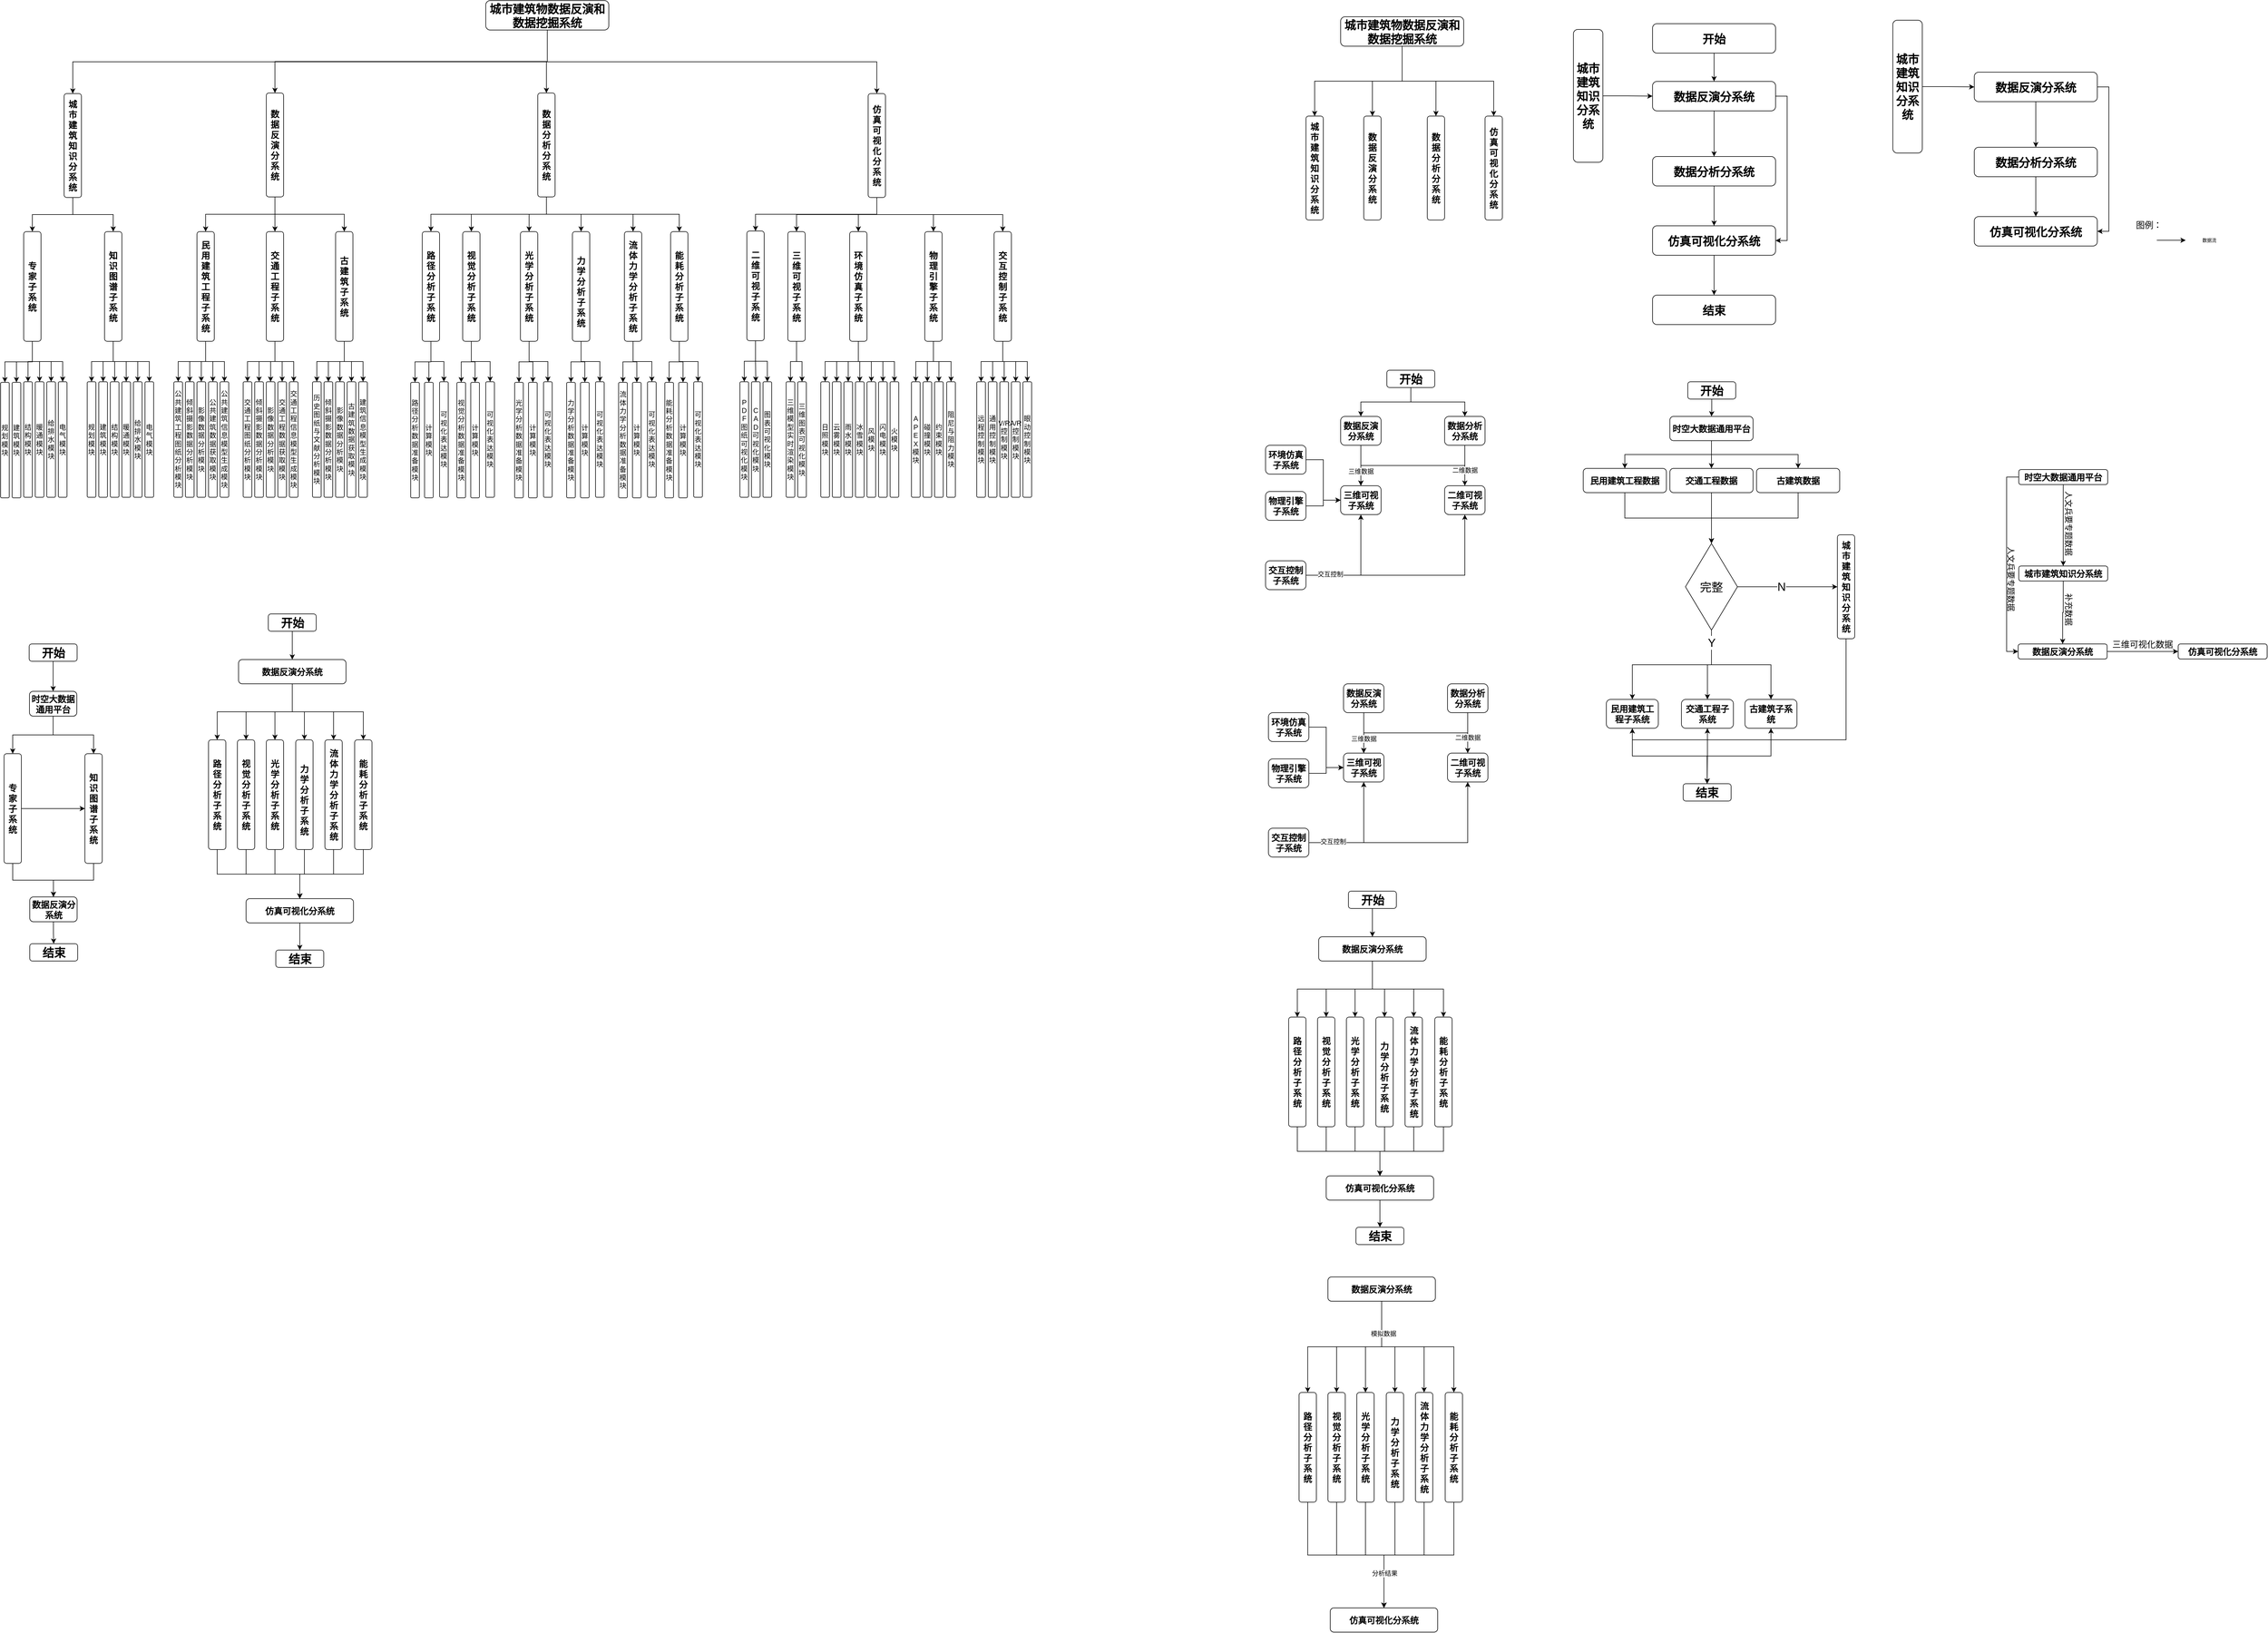 <mxfile version="14.9.5" type="github">
  <diagram id="s_GMS8ftn7kM8diY95VE" name="Page-1">
    <mxGraphModel dx="4938" dy="3751" grid="1" gridSize="10" guides="1" tooltips="1" connect="1" arrows="1" fold="1" page="1" pageScale="1" pageWidth="827" pageHeight="1169" math="0" shadow="0">
      <root>
        <mxCell id="0" />
        <mxCell id="1" parent="0" />
        <mxCell id="G2OFI__iiG1zhYpODbyy-1" style="edgeStyle=orthogonalEdgeStyle;rounded=0;orthogonalLoop=1;jettySize=auto;html=1;exitX=0.5;exitY=1;exitDx=0;exitDy=0;" edge="1" parent="1" source="G2OFI__iiG1zhYpODbyy-5" target="G2OFI__iiG1zhYpODbyy-22">
          <mxGeometry relative="1" as="geometry" />
        </mxCell>
        <mxCell id="G2OFI__iiG1zhYpODbyy-2" style="edgeStyle=orthogonalEdgeStyle;rounded=0;orthogonalLoop=1;jettySize=auto;html=1;" edge="1" parent="1" source="G2OFI__iiG1zhYpODbyy-5" target="G2OFI__iiG1zhYpODbyy-16">
          <mxGeometry relative="1" as="geometry" />
        </mxCell>
        <mxCell id="G2OFI__iiG1zhYpODbyy-3" style="edgeStyle=orthogonalEdgeStyle;rounded=0;orthogonalLoop=1;jettySize=auto;html=1;entryX=0.5;entryY=0;entryDx=0;entryDy=0;exitX=0.5;exitY=1;exitDx=0;exitDy=0;" edge="1" parent="1" source="G2OFI__iiG1zhYpODbyy-5" target="G2OFI__iiG1zhYpODbyy-9">
          <mxGeometry relative="1" as="geometry" />
        </mxCell>
        <mxCell id="G2OFI__iiG1zhYpODbyy-4" style="edgeStyle=orthogonalEdgeStyle;rounded=0;orthogonalLoop=1;jettySize=auto;html=1;exitX=0.5;exitY=1;exitDx=0;exitDy=0;" edge="1" parent="1" source="G2OFI__iiG1zhYpODbyy-5" target="G2OFI__iiG1zhYpODbyy-200">
          <mxGeometry relative="1" as="geometry" />
        </mxCell>
        <mxCell id="G2OFI__iiG1zhYpODbyy-5" value="&lt;span style=&quot;font-size: 20px&quot;&gt;&lt;/span&gt;&lt;span style=&quot;color: black ; font-size: 20px&quot;&gt;城市建筑物数据反演和数据挖掘系统&lt;/span&gt;" style="rounded=1;whiteSpace=wrap;html=1;fontSize=20;fontStyle=1" vertex="1" parent="1">
          <mxGeometry x="5700" y="1200" width="213" height="51" as="geometry" />
        </mxCell>
        <mxCell id="G2OFI__iiG1zhYpODbyy-6" style="edgeStyle=orthogonalEdgeStyle;rounded=0;orthogonalLoop=1;jettySize=auto;html=1;fontSize=15;exitX=0.5;exitY=1;exitDx=0;exitDy=0;" edge="1" parent="1" source="G2OFI__iiG1zhYpODbyy-9" target="G2OFI__iiG1zhYpODbyy-54">
          <mxGeometry relative="1" as="geometry" />
        </mxCell>
        <mxCell id="G2OFI__iiG1zhYpODbyy-7" style="edgeStyle=orthogonalEdgeStyle;rounded=0;orthogonalLoop=1;jettySize=auto;html=1;fontSize=15;exitX=0.5;exitY=1;exitDx=0;exitDy=0;" edge="1" parent="1" source="G2OFI__iiG1zhYpODbyy-9" target="G2OFI__iiG1zhYpODbyy-65">
          <mxGeometry relative="1" as="geometry" />
        </mxCell>
        <mxCell id="G2OFI__iiG1zhYpODbyy-8" style="edgeStyle=orthogonalEdgeStyle;rounded=0;orthogonalLoop=1;jettySize=auto;html=1;fontSize=15;exitX=0.5;exitY=1;exitDx=0;exitDy=0;" edge="1" parent="1" source="G2OFI__iiG1zhYpODbyy-9" target="G2OFI__iiG1zhYpODbyy-76">
          <mxGeometry relative="1" as="geometry" />
        </mxCell>
        <mxCell id="G2OFI__iiG1zhYpODbyy-9" value="数据反演分系统" style="rounded=1;whiteSpace=wrap;html=1;fontSize=15;align=center;verticalAlign=middle;fontStyle=1" vertex="1" parent="1">
          <mxGeometry x="5320" y="1360" width="30" height="180" as="geometry" />
        </mxCell>
        <mxCell id="G2OFI__iiG1zhYpODbyy-10" style="edgeStyle=orthogonalEdgeStyle;rounded=0;orthogonalLoop=1;jettySize=auto;html=1;fontSize=15;exitX=0.5;exitY=1;exitDx=0;exitDy=0;" edge="1" parent="1" source="G2OFI__iiG1zhYpODbyy-16" target="G2OFI__iiG1zhYpODbyy-85">
          <mxGeometry relative="1" as="geometry" />
        </mxCell>
        <mxCell id="G2OFI__iiG1zhYpODbyy-11" style="edgeStyle=orthogonalEdgeStyle;rounded=0;orthogonalLoop=1;jettySize=auto;html=1;fontSize=15;exitX=0.5;exitY=1;exitDx=0;exitDy=0;" edge="1" parent="1" source="G2OFI__iiG1zhYpODbyy-16" target="G2OFI__iiG1zhYpODbyy-89">
          <mxGeometry relative="1" as="geometry" />
        </mxCell>
        <mxCell id="G2OFI__iiG1zhYpODbyy-12" style="edgeStyle=orthogonalEdgeStyle;rounded=0;orthogonalLoop=1;jettySize=auto;html=1;fontSize=15;" edge="1" parent="1" source="G2OFI__iiG1zhYpODbyy-16" target="G2OFI__iiG1zhYpODbyy-93">
          <mxGeometry relative="1" as="geometry" />
        </mxCell>
        <mxCell id="G2OFI__iiG1zhYpODbyy-13" style="edgeStyle=orthogonalEdgeStyle;rounded=0;orthogonalLoop=1;jettySize=auto;html=1;fontSize=15;exitX=0.5;exitY=1;exitDx=0;exitDy=0;" edge="1" parent="1" source="G2OFI__iiG1zhYpODbyy-16" target="G2OFI__iiG1zhYpODbyy-97">
          <mxGeometry relative="1" as="geometry" />
        </mxCell>
        <mxCell id="G2OFI__iiG1zhYpODbyy-14" style="edgeStyle=orthogonalEdgeStyle;rounded=0;orthogonalLoop=1;jettySize=auto;html=1;fontSize=15;exitX=0.5;exitY=1;exitDx=0;exitDy=0;" edge="1" parent="1" source="G2OFI__iiG1zhYpODbyy-16" target="G2OFI__iiG1zhYpODbyy-101">
          <mxGeometry relative="1" as="geometry" />
        </mxCell>
        <mxCell id="G2OFI__iiG1zhYpODbyy-15" style="edgeStyle=orthogonalEdgeStyle;rounded=0;orthogonalLoop=1;jettySize=auto;html=1;fontSize=15;exitX=0.5;exitY=1;exitDx=0;exitDy=0;" edge="1" parent="1" source="G2OFI__iiG1zhYpODbyy-16" target="G2OFI__iiG1zhYpODbyy-105">
          <mxGeometry relative="1" as="geometry" />
        </mxCell>
        <mxCell id="G2OFI__iiG1zhYpODbyy-16" value="数据分析分系统" style="rounded=1;whiteSpace=wrap;html=1;fontSize=15;align=center;verticalAlign=middle;fontStyle=1" vertex="1" parent="1">
          <mxGeometry x="5790" y="1360" width="30" height="180" as="geometry" />
        </mxCell>
        <mxCell id="G2OFI__iiG1zhYpODbyy-17" style="edgeStyle=orthogonalEdgeStyle;rounded=0;orthogonalLoop=1;jettySize=auto;html=1;fontSize=15;exitX=0.5;exitY=1;exitDx=0;exitDy=0;" edge="1" parent="1" source="G2OFI__iiG1zhYpODbyy-22" target="G2OFI__iiG1zhYpODbyy-109">
          <mxGeometry relative="1" as="geometry" />
        </mxCell>
        <mxCell id="G2OFI__iiG1zhYpODbyy-18" style="edgeStyle=orthogonalEdgeStyle;rounded=0;orthogonalLoop=1;jettySize=auto;html=1;fontSize=15;exitX=0.5;exitY=1;exitDx=0;exitDy=0;" edge="1" parent="1" source="G2OFI__iiG1zhYpODbyy-22" target="G2OFI__iiG1zhYpODbyy-112">
          <mxGeometry relative="1" as="geometry" />
        </mxCell>
        <mxCell id="G2OFI__iiG1zhYpODbyy-19" style="edgeStyle=orthogonalEdgeStyle;rounded=0;orthogonalLoop=1;jettySize=auto;html=1;fontSize=15;exitX=0.5;exitY=1;exitDx=0;exitDy=0;" edge="1" parent="1" source="G2OFI__iiG1zhYpODbyy-22" target="G2OFI__iiG1zhYpODbyy-120">
          <mxGeometry relative="1" as="geometry" />
        </mxCell>
        <mxCell id="G2OFI__iiG1zhYpODbyy-20" style="edgeStyle=orthogonalEdgeStyle;rounded=0;orthogonalLoop=1;jettySize=auto;html=1;fontSize=15;exitX=0.5;exitY=1;exitDx=0;exitDy=0;" edge="1" parent="1" source="G2OFI__iiG1zhYpODbyy-22" target="G2OFI__iiG1zhYpODbyy-148">
          <mxGeometry relative="1" as="geometry" />
        </mxCell>
        <mxCell id="G2OFI__iiG1zhYpODbyy-21" style="edgeStyle=orthogonalEdgeStyle;rounded=0;orthogonalLoop=1;jettySize=auto;html=1;fontSize=15;exitX=0.5;exitY=1;exitDx=0;exitDy=0;" edge="1" parent="1" source="G2OFI__iiG1zhYpODbyy-22" target="G2OFI__iiG1zhYpODbyy-154">
          <mxGeometry relative="1" as="geometry" />
        </mxCell>
        <mxCell id="G2OFI__iiG1zhYpODbyy-22" value="仿真可视化分系统" style="rounded=1;whiteSpace=wrap;html=1;fontSize=15;align=center;verticalAlign=middle;fontStyle=1" vertex="1" parent="1">
          <mxGeometry x="6362" y="1361" width="30" height="180" as="geometry" />
        </mxCell>
        <mxCell id="G2OFI__iiG1zhYpODbyy-23" style="edgeStyle=orthogonalEdgeStyle;rounded=0;orthogonalLoop=1;jettySize=auto;html=1;exitX=0.5;exitY=1;exitDx=0;exitDy=0;" edge="1" parent="1" source="G2OFI__iiG1zhYpODbyy-29" target="G2OFI__iiG1zhYpODbyy-30">
          <mxGeometry relative="1" as="geometry" />
        </mxCell>
        <mxCell id="G2OFI__iiG1zhYpODbyy-24" style="edgeStyle=orthogonalEdgeStyle;rounded=0;orthogonalLoop=1;jettySize=auto;html=1;exitX=0.5;exitY=1;exitDx=0;exitDy=0;" edge="1" parent="1" source="G2OFI__iiG1zhYpODbyy-29" target="G2OFI__iiG1zhYpODbyy-31">
          <mxGeometry relative="1" as="geometry" />
        </mxCell>
        <mxCell id="G2OFI__iiG1zhYpODbyy-25" style="edgeStyle=orthogonalEdgeStyle;rounded=0;orthogonalLoop=1;jettySize=auto;html=1;exitX=0.5;exitY=1;exitDx=0;exitDy=0;" edge="1" parent="1" source="G2OFI__iiG1zhYpODbyy-29" target="G2OFI__iiG1zhYpODbyy-32">
          <mxGeometry relative="1" as="geometry" />
        </mxCell>
        <mxCell id="G2OFI__iiG1zhYpODbyy-26" style="edgeStyle=orthogonalEdgeStyle;rounded=0;orthogonalLoop=1;jettySize=auto;html=1;entryX=0.5;entryY=0;entryDx=0;entryDy=0;exitX=0.5;exitY=1;exitDx=0;exitDy=0;" edge="1" parent="1" source="G2OFI__iiG1zhYpODbyy-29" target="G2OFI__iiG1zhYpODbyy-33">
          <mxGeometry relative="1" as="geometry" />
        </mxCell>
        <mxCell id="G2OFI__iiG1zhYpODbyy-27" style="edgeStyle=orthogonalEdgeStyle;rounded=0;orthogonalLoop=1;jettySize=auto;html=1;exitX=0.5;exitY=1;exitDx=0;exitDy=0;" edge="1" parent="1" source="G2OFI__iiG1zhYpODbyy-29" target="G2OFI__iiG1zhYpODbyy-34">
          <mxGeometry relative="1" as="geometry" />
        </mxCell>
        <mxCell id="G2OFI__iiG1zhYpODbyy-28" style="edgeStyle=orthogonalEdgeStyle;rounded=0;orthogonalLoop=1;jettySize=auto;html=1;fontSize=8;startArrow=none;startFill=0;exitX=0.5;exitY=1;exitDx=0;exitDy=0;" edge="1" parent="1" source="G2OFI__iiG1zhYpODbyy-29" target="G2OFI__iiG1zhYpODbyy-35">
          <mxGeometry relative="1" as="geometry" />
        </mxCell>
        <mxCell id="G2OFI__iiG1zhYpODbyy-29" value="专家子系统" style="rounded=1;whiteSpace=wrap;html=1;fontSize=15;align=center;verticalAlign=middle;fontStyle=1" vertex="1" parent="1">
          <mxGeometry x="4900" y="1600" width="30" height="190" as="geometry" />
        </mxCell>
        <mxCell id="G2OFI__iiG1zhYpODbyy-30" value="规划模块" style="rounded=1;whiteSpace=wrap;html=1;" vertex="1" parent="1">
          <mxGeometry x="4860" y="1861" width="15" height="200" as="geometry" />
        </mxCell>
        <mxCell id="G2OFI__iiG1zhYpODbyy-31" value="建筑模块" style="rounded=1;whiteSpace=wrap;html=1;" vertex="1" parent="1">
          <mxGeometry x="4880" y="1861" width="15" height="200" as="geometry" />
        </mxCell>
        <mxCell id="G2OFI__iiG1zhYpODbyy-32" value="结构模块" style="rounded=1;whiteSpace=wrap;html=1;" vertex="1" parent="1">
          <mxGeometry x="4900" y="1860" width="15" height="200" as="geometry" />
        </mxCell>
        <mxCell id="G2OFI__iiG1zhYpODbyy-33" value="给排水模块" style="rounded=1;whiteSpace=wrap;html=1;" vertex="1" parent="1">
          <mxGeometry x="4940" y="1860" width="15" height="200" as="geometry" />
        </mxCell>
        <mxCell id="G2OFI__iiG1zhYpODbyy-34" value="电气模块" style="rounded=1;whiteSpace=wrap;html=1;" vertex="1" parent="1">
          <mxGeometry x="4960" y="1860" width="15" height="200" as="geometry" />
        </mxCell>
        <mxCell id="G2OFI__iiG1zhYpODbyy-35" value="暖通模块" style="rounded=1;whiteSpace=wrap;html=1;" vertex="1" parent="1">
          <mxGeometry x="4920" y="1860" width="15" height="200" as="geometry" />
        </mxCell>
        <mxCell id="G2OFI__iiG1zhYpODbyy-36" style="edgeStyle=orthogonalEdgeStyle;rounded=0;orthogonalLoop=1;jettySize=auto;html=1;exitX=0.5;exitY=1;exitDx=0;exitDy=0;" edge="1" parent="1" source="G2OFI__iiG1zhYpODbyy-42" target="G2OFI__iiG1zhYpODbyy-43">
          <mxGeometry relative="1" as="geometry" />
        </mxCell>
        <mxCell id="G2OFI__iiG1zhYpODbyy-37" style="edgeStyle=orthogonalEdgeStyle;rounded=0;orthogonalLoop=1;jettySize=auto;html=1;exitX=0.5;exitY=1;exitDx=0;exitDy=0;" edge="1" parent="1" source="G2OFI__iiG1zhYpODbyy-42" target="G2OFI__iiG1zhYpODbyy-44">
          <mxGeometry relative="1" as="geometry" />
        </mxCell>
        <mxCell id="G2OFI__iiG1zhYpODbyy-38" style="edgeStyle=orthogonalEdgeStyle;rounded=0;orthogonalLoop=1;jettySize=auto;html=1;exitX=0.5;exitY=1;exitDx=0;exitDy=0;" edge="1" parent="1" source="G2OFI__iiG1zhYpODbyy-42" target="G2OFI__iiG1zhYpODbyy-45">
          <mxGeometry relative="1" as="geometry" />
        </mxCell>
        <mxCell id="G2OFI__iiG1zhYpODbyy-39" style="edgeStyle=orthogonalEdgeStyle;rounded=0;orthogonalLoop=1;jettySize=auto;html=1;exitX=0.5;exitY=1;exitDx=0;exitDy=0;" edge="1" parent="1" source="G2OFI__iiG1zhYpODbyy-42" target="G2OFI__iiG1zhYpODbyy-46">
          <mxGeometry relative="1" as="geometry" />
        </mxCell>
        <mxCell id="G2OFI__iiG1zhYpODbyy-40" style="edgeStyle=orthogonalEdgeStyle;rounded=0;orthogonalLoop=1;jettySize=auto;html=1;exitX=0.5;exitY=1;exitDx=0;exitDy=0;" edge="1" parent="1" source="G2OFI__iiG1zhYpODbyy-42" target="G2OFI__iiG1zhYpODbyy-47">
          <mxGeometry relative="1" as="geometry" />
        </mxCell>
        <mxCell id="G2OFI__iiG1zhYpODbyy-41" style="edgeStyle=orthogonalEdgeStyle;rounded=0;orthogonalLoop=1;jettySize=auto;html=1;fontSize=8;startArrow=none;startFill=0;exitX=0.5;exitY=1;exitDx=0;exitDy=0;" edge="1" parent="1" source="G2OFI__iiG1zhYpODbyy-42" target="G2OFI__iiG1zhYpODbyy-48">
          <mxGeometry relative="1" as="geometry" />
        </mxCell>
        <mxCell id="G2OFI__iiG1zhYpODbyy-42" value="知识图谱子系统" style="rounded=1;fontSize=15;align=center;verticalAlign=middle;labelBackgroundColor=none;labelBorderColor=none;whiteSpace=wrap;html=1;fontStyle=1" vertex="1" parent="1">
          <mxGeometry x="5040" y="1600" width="30" height="190" as="geometry" />
        </mxCell>
        <mxCell id="G2OFI__iiG1zhYpODbyy-43" value="规划模块" style="rounded=1;whiteSpace=wrap;html=1;" vertex="1" parent="1">
          <mxGeometry x="5010" y="1860" width="15" height="200" as="geometry" />
        </mxCell>
        <mxCell id="G2OFI__iiG1zhYpODbyy-44" value="建筑模块" style="rounded=1;whiteSpace=wrap;html=1;" vertex="1" parent="1">
          <mxGeometry x="5030" y="1860" width="15" height="200" as="geometry" />
        </mxCell>
        <mxCell id="G2OFI__iiG1zhYpODbyy-45" value="结构模块" style="rounded=1;whiteSpace=wrap;html=1;" vertex="1" parent="1">
          <mxGeometry x="5050" y="1860" width="15" height="200" as="geometry" />
        </mxCell>
        <mxCell id="G2OFI__iiG1zhYpODbyy-46" value="给排水模块" style="rounded=1;whiteSpace=wrap;html=1;" vertex="1" parent="1">
          <mxGeometry x="5090" y="1860" width="15" height="200" as="geometry" />
        </mxCell>
        <mxCell id="G2OFI__iiG1zhYpODbyy-47" value="电气模块" style="rounded=1;whiteSpace=wrap;html=1;" vertex="1" parent="1">
          <mxGeometry x="5110" y="1860" width="15" height="200" as="geometry" />
        </mxCell>
        <mxCell id="G2OFI__iiG1zhYpODbyy-48" value="暖通模块" style="rounded=1;whiteSpace=wrap;html=1;" vertex="1" parent="1">
          <mxGeometry x="5070" y="1860" width="15" height="200" as="geometry" />
        </mxCell>
        <mxCell id="G2OFI__iiG1zhYpODbyy-49" style="edgeStyle=orthogonalEdgeStyle;rounded=0;orthogonalLoop=1;jettySize=auto;html=1;exitX=0.5;exitY=1;exitDx=0;exitDy=0;" edge="1" parent="1" source="G2OFI__iiG1zhYpODbyy-54" target="G2OFI__iiG1zhYpODbyy-55">
          <mxGeometry relative="1" as="geometry" />
        </mxCell>
        <mxCell id="G2OFI__iiG1zhYpODbyy-50" style="edgeStyle=orthogonalEdgeStyle;rounded=0;orthogonalLoop=1;jettySize=auto;html=1;exitX=0.5;exitY=1;exitDx=0;exitDy=0;" edge="1" parent="1" source="G2OFI__iiG1zhYpODbyy-54" target="G2OFI__iiG1zhYpODbyy-56">
          <mxGeometry relative="1" as="geometry" />
        </mxCell>
        <mxCell id="G2OFI__iiG1zhYpODbyy-51" style="edgeStyle=orthogonalEdgeStyle;rounded=0;orthogonalLoop=1;jettySize=auto;html=1;exitX=0.5;exitY=1;exitDx=0;exitDy=0;" edge="1" parent="1" source="G2OFI__iiG1zhYpODbyy-54" target="G2OFI__iiG1zhYpODbyy-57">
          <mxGeometry relative="1" as="geometry" />
        </mxCell>
        <mxCell id="G2OFI__iiG1zhYpODbyy-52" style="edgeStyle=orthogonalEdgeStyle;rounded=0;orthogonalLoop=1;jettySize=auto;html=1;exitX=0.5;exitY=1;exitDx=0;exitDy=0;" edge="1" parent="1" source="G2OFI__iiG1zhYpODbyy-54" target="G2OFI__iiG1zhYpODbyy-58">
          <mxGeometry relative="1" as="geometry" />
        </mxCell>
        <mxCell id="G2OFI__iiG1zhYpODbyy-53" style="edgeStyle=orthogonalEdgeStyle;rounded=0;orthogonalLoop=1;jettySize=auto;html=1;exitX=0.5;exitY=1;exitDx=0;exitDy=0;" edge="1" parent="1" source="G2OFI__iiG1zhYpODbyy-54" target="G2OFI__iiG1zhYpODbyy-59">
          <mxGeometry relative="1" as="geometry" />
        </mxCell>
        <mxCell id="G2OFI__iiG1zhYpODbyy-54" value="民用建筑工程子系统" style="rounded=1;whiteSpace=wrap;html=1;fontSize=15;align=center;verticalAlign=middle;fontStyle=1" vertex="1" parent="1">
          <mxGeometry x="5200" y="1600" width="30" height="190" as="geometry" />
        </mxCell>
        <mxCell id="G2OFI__iiG1zhYpODbyy-55" value="公共建筑工程图纸分析模块" style="rounded=1;whiteSpace=wrap;html=1;" vertex="1" parent="1">
          <mxGeometry x="5160" y="1860" width="15" height="200" as="geometry" />
        </mxCell>
        <mxCell id="G2OFI__iiG1zhYpODbyy-56" value="倾斜摄影数据分析模块" style="rounded=1;whiteSpace=wrap;html=1;" vertex="1" parent="1">
          <mxGeometry x="5180" y="1860" width="15" height="200" as="geometry" />
        </mxCell>
        <mxCell id="G2OFI__iiG1zhYpODbyy-57" value="影像数据分析模块" style="rounded=1;whiteSpace=wrap;html=1;" vertex="1" parent="1">
          <mxGeometry x="5200" y="1860" width="15" height="200" as="geometry" />
        </mxCell>
        <mxCell id="G2OFI__iiG1zhYpODbyy-58" value="公共建筑数据获取模块" style="rounded=1;whiteSpace=wrap;html=1;" vertex="1" parent="1">
          <mxGeometry x="5220" y="1860" width="15" height="200" as="geometry" />
        </mxCell>
        <mxCell id="G2OFI__iiG1zhYpODbyy-59" value="公共建筑信息模型生成模块" style="rounded=1;whiteSpace=wrap;html=1;" vertex="1" parent="1">
          <mxGeometry x="5240" y="1860" width="15" height="200" as="geometry" />
        </mxCell>
        <mxCell id="G2OFI__iiG1zhYpODbyy-60" style="edgeStyle=orthogonalEdgeStyle;rounded=0;orthogonalLoop=1;jettySize=auto;html=1;entryX=0.5;entryY=0;entryDx=0;entryDy=0;exitX=0.5;exitY=1;exitDx=0;exitDy=0;" edge="1" parent="1" source="G2OFI__iiG1zhYpODbyy-65" target="G2OFI__iiG1zhYpODbyy-66">
          <mxGeometry relative="1" as="geometry" />
        </mxCell>
        <mxCell id="G2OFI__iiG1zhYpODbyy-61" style="edgeStyle=orthogonalEdgeStyle;rounded=0;orthogonalLoop=1;jettySize=auto;html=1;exitX=0.5;exitY=1;exitDx=0;exitDy=0;" edge="1" parent="1" source="G2OFI__iiG1zhYpODbyy-65" target="G2OFI__iiG1zhYpODbyy-67">
          <mxGeometry relative="1" as="geometry" />
        </mxCell>
        <mxCell id="G2OFI__iiG1zhYpODbyy-62" style="edgeStyle=orthogonalEdgeStyle;rounded=0;orthogonalLoop=1;jettySize=auto;html=1;entryX=0.5;entryY=0;entryDx=0;entryDy=0;" edge="1" parent="1" source="G2OFI__iiG1zhYpODbyy-65" target="G2OFI__iiG1zhYpODbyy-68">
          <mxGeometry relative="1" as="geometry" />
        </mxCell>
        <mxCell id="G2OFI__iiG1zhYpODbyy-63" style="edgeStyle=orthogonalEdgeStyle;rounded=0;orthogonalLoop=1;jettySize=auto;html=1;exitX=0.5;exitY=1;exitDx=0;exitDy=0;" edge="1" parent="1" source="G2OFI__iiG1zhYpODbyy-65" target="G2OFI__iiG1zhYpODbyy-69">
          <mxGeometry relative="1" as="geometry" />
        </mxCell>
        <mxCell id="G2OFI__iiG1zhYpODbyy-64" style="edgeStyle=orthogonalEdgeStyle;rounded=0;orthogonalLoop=1;jettySize=auto;html=1;entryX=0.5;entryY=0;entryDx=0;entryDy=0;exitX=0.5;exitY=1;exitDx=0;exitDy=0;" edge="1" parent="1" source="G2OFI__iiG1zhYpODbyy-65" target="G2OFI__iiG1zhYpODbyy-70">
          <mxGeometry relative="1" as="geometry" />
        </mxCell>
        <mxCell id="G2OFI__iiG1zhYpODbyy-65" value="交通工程子系统" style="rounded=1;whiteSpace=wrap;html=1;fontSize=15;align=center;verticalAlign=middle;fontStyle=1" vertex="1" parent="1">
          <mxGeometry x="5320" y="1600" width="30" height="190" as="geometry" />
        </mxCell>
        <mxCell id="G2OFI__iiG1zhYpODbyy-66" value="交通工程图纸分析模块" style="rounded=1;whiteSpace=wrap;html=1;" vertex="1" parent="1">
          <mxGeometry x="5280" y="1860" width="15" height="200" as="geometry" />
        </mxCell>
        <mxCell id="G2OFI__iiG1zhYpODbyy-67" value="倾斜摄影数据分析模块" style="rounded=1;whiteSpace=wrap;html=1;" vertex="1" parent="1">
          <mxGeometry x="5300" y="1860" width="15" height="200" as="geometry" />
        </mxCell>
        <mxCell id="G2OFI__iiG1zhYpODbyy-68" value="影像数据分析模块" style="rounded=1;whiteSpace=wrap;html=1;" vertex="1" parent="1">
          <mxGeometry x="5320" y="1860" width="15" height="200" as="geometry" />
        </mxCell>
        <mxCell id="G2OFI__iiG1zhYpODbyy-69" value="交通工程数据获取模块" style="rounded=1;whiteSpace=wrap;html=1;" vertex="1" parent="1">
          <mxGeometry x="5340" y="1860" width="15" height="200" as="geometry" />
        </mxCell>
        <mxCell id="G2OFI__iiG1zhYpODbyy-70" value="交通工程信息模型生成模块" style="rounded=1;whiteSpace=wrap;html=1;" vertex="1" parent="1">
          <mxGeometry x="5360" y="1860" width="15" height="200" as="geometry" />
        </mxCell>
        <mxCell id="G2OFI__iiG1zhYpODbyy-71" style="edgeStyle=orthogonalEdgeStyle;rounded=0;orthogonalLoop=1;jettySize=auto;html=1;exitX=0.5;exitY=1;exitDx=0;exitDy=0;" edge="1" parent="1" source="G2OFI__iiG1zhYpODbyy-76" target="G2OFI__iiG1zhYpODbyy-77">
          <mxGeometry relative="1" as="geometry" />
        </mxCell>
        <mxCell id="G2OFI__iiG1zhYpODbyy-72" style="edgeStyle=orthogonalEdgeStyle;rounded=0;orthogonalLoop=1;jettySize=auto;html=1;exitX=0.5;exitY=1;exitDx=0;exitDy=0;" edge="1" parent="1" source="G2OFI__iiG1zhYpODbyy-76" target="G2OFI__iiG1zhYpODbyy-78">
          <mxGeometry relative="1" as="geometry" />
        </mxCell>
        <mxCell id="G2OFI__iiG1zhYpODbyy-73" style="edgeStyle=orthogonalEdgeStyle;rounded=0;orthogonalLoop=1;jettySize=auto;html=1;exitX=0.5;exitY=1;exitDx=0;exitDy=0;" edge="1" parent="1" source="G2OFI__iiG1zhYpODbyy-76" target="G2OFI__iiG1zhYpODbyy-79">
          <mxGeometry relative="1" as="geometry" />
        </mxCell>
        <mxCell id="G2OFI__iiG1zhYpODbyy-74" style="edgeStyle=orthogonalEdgeStyle;rounded=0;orthogonalLoop=1;jettySize=auto;html=1;exitX=0.5;exitY=1;exitDx=0;exitDy=0;" edge="1" parent="1" source="G2OFI__iiG1zhYpODbyy-76" target="G2OFI__iiG1zhYpODbyy-80">
          <mxGeometry relative="1" as="geometry" />
        </mxCell>
        <mxCell id="G2OFI__iiG1zhYpODbyy-75" style="edgeStyle=orthogonalEdgeStyle;rounded=0;orthogonalLoop=1;jettySize=auto;html=1;exitX=0.5;exitY=1;exitDx=0;exitDy=0;" edge="1" parent="1" source="G2OFI__iiG1zhYpODbyy-76" target="G2OFI__iiG1zhYpODbyy-81">
          <mxGeometry relative="1" as="geometry" />
        </mxCell>
        <mxCell id="G2OFI__iiG1zhYpODbyy-76" value="古建筑子系统" style="rounded=1;whiteSpace=wrap;html=1;fontSize=15;align=center;verticalAlign=middle;fontStyle=1" vertex="1" parent="1">
          <mxGeometry x="5440" y="1600" width="30" height="190" as="geometry" />
        </mxCell>
        <mxCell id="G2OFI__iiG1zhYpODbyy-77" value="历史图纸与文献分析模块" style="rounded=1;whiteSpace=wrap;html=1;" vertex="1" parent="1">
          <mxGeometry x="5400" y="1860" width="15" height="200" as="geometry" />
        </mxCell>
        <mxCell id="G2OFI__iiG1zhYpODbyy-78" value="倾斜摄影数据分析模块" style="rounded=1;whiteSpace=wrap;html=1;" vertex="1" parent="1">
          <mxGeometry x="5420" y="1860" width="15" height="200" as="geometry" />
        </mxCell>
        <mxCell id="G2OFI__iiG1zhYpODbyy-79" value="影像数据分析模块" style="rounded=1;whiteSpace=wrap;html=1;" vertex="1" parent="1">
          <mxGeometry x="5440" y="1860" width="15" height="200" as="geometry" />
        </mxCell>
        <mxCell id="G2OFI__iiG1zhYpODbyy-80" value="古建筑数据获取模块" style="rounded=1;whiteSpace=wrap;html=1;" vertex="1" parent="1">
          <mxGeometry x="5460" y="1860" width="15" height="200" as="geometry" />
        </mxCell>
        <mxCell id="G2OFI__iiG1zhYpODbyy-81" value="建筑信息模型生成模块" style="rounded=1;whiteSpace=wrap;html=1;" vertex="1" parent="1">
          <mxGeometry x="5480" y="1860" width="15" height="200" as="geometry" />
        </mxCell>
        <mxCell id="G2OFI__iiG1zhYpODbyy-82" style="edgeStyle=orthogonalEdgeStyle;rounded=0;orthogonalLoop=1;jettySize=auto;html=1;fontSize=15;exitX=0.5;exitY=1;exitDx=0;exitDy=0;" edge="1" parent="1" source="G2OFI__iiG1zhYpODbyy-85" target="G2OFI__iiG1zhYpODbyy-121">
          <mxGeometry relative="1" as="geometry" />
        </mxCell>
        <mxCell id="G2OFI__iiG1zhYpODbyy-83" style="edgeStyle=orthogonalEdgeStyle;rounded=0;orthogonalLoop=1;jettySize=auto;html=1;fontSize=15;" edge="1" parent="1" source="G2OFI__iiG1zhYpODbyy-85" target="G2OFI__iiG1zhYpODbyy-122">
          <mxGeometry relative="1" as="geometry" />
        </mxCell>
        <mxCell id="G2OFI__iiG1zhYpODbyy-84" style="edgeStyle=orthogonalEdgeStyle;rounded=0;orthogonalLoop=1;jettySize=auto;html=1;fontSize=15;" edge="1" parent="1" source="G2OFI__iiG1zhYpODbyy-85" target="G2OFI__iiG1zhYpODbyy-123">
          <mxGeometry relative="1" as="geometry" />
        </mxCell>
        <mxCell id="G2OFI__iiG1zhYpODbyy-85" value="路径分析子系统" style="rounded=1;whiteSpace=wrap;html=1;fontSize=15;fontStyle=1" vertex="1" parent="1">
          <mxGeometry x="5590" y="1600" width="30" height="190" as="geometry" />
        </mxCell>
        <mxCell id="G2OFI__iiG1zhYpODbyy-86" style="edgeStyle=orthogonalEdgeStyle;rounded=0;orthogonalLoop=1;jettySize=auto;html=1;fontSize=15;" edge="1" parent="1" source="G2OFI__iiG1zhYpODbyy-89" target="G2OFI__iiG1zhYpODbyy-124">
          <mxGeometry relative="1" as="geometry" />
        </mxCell>
        <mxCell id="G2OFI__iiG1zhYpODbyy-87" style="edgeStyle=orthogonalEdgeStyle;rounded=0;orthogonalLoop=1;jettySize=auto;html=1;fontSize=15;" edge="1" parent="1" source="G2OFI__iiG1zhYpODbyy-89" target="G2OFI__iiG1zhYpODbyy-125">
          <mxGeometry relative="1" as="geometry" />
        </mxCell>
        <mxCell id="G2OFI__iiG1zhYpODbyy-88" style="edgeStyle=orthogonalEdgeStyle;rounded=0;orthogonalLoop=1;jettySize=auto;html=1;fontSize=15;exitX=0.5;exitY=1;exitDx=0;exitDy=0;" edge="1" parent="1" source="G2OFI__iiG1zhYpODbyy-89" target="G2OFI__iiG1zhYpODbyy-126">
          <mxGeometry relative="1" as="geometry" />
        </mxCell>
        <mxCell id="G2OFI__iiG1zhYpODbyy-89" value="视觉分析子系统" style="rounded=1;whiteSpace=wrap;html=1;fontSize=15;fontStyle=1" vertex="1" parent="1">
          <mxGeometry x="5660" y="1600" width="30" height="190" as="geometry" />
        </mxCell>
        <mxCell id="G2OFI__iiG1zhYpODbyy-90" style="edgeStyle=orthogonalEdgeStyle;rounded=0;orthogonalLoop=1;jettySize=auto;html=1;fontSize=15;" edge="1" parent="1" source="G2OFI__iiG1zhYpODbyy-93" target="G2OFI__iiG1zhYpODbyy-127">
          <mxGeometry relative="1" as="geometry" />
        </mxCell>
        <mxCell id="G2OFI__iiG1zhYpODbyy-91" style="edgeStyle=orthogonalEdgeStyle;rounded=0;orthogonalLoop=1;jettySize=auto;html=1;fontSize=15;" edge="1" parent="1" source="G2OFI__iiG1zhYpODbyy-93" target="G2OFI__iiG1zhYpODbyy-128">
          <mxGeometry relative="1" as="geometry" />
        </mxCell>
        <mxCell id="G2OFI__iiG1zhYpODbyy-92" style="edgeStyle=orthogonalEdgeStyle;rounded=0;orthogonalLoop=1;jettySize=auto;html=1;entryX=0.5;entryY=0;entryDx=0;entryDy=0;fontSize=15;exitX=0.5;exitY=1;exitDx=0;exitDy=0;" edge="1" parent="1" source="G2OFI__iiG1zhYpODbyy-93" target="G2OFI__iiG1zhYpODbyy-129">
          <mxGeometry relative="1" as="geometry" />
        </mxCell>
        <mxCell id="G2OFI__iiG1zhYpODbyy-93" value="光学分析子系统" style="rounded=1;whiteSpace=wrap;html=1;fontSize=15;fontStyle=1" vertex="1" parent="1">
          <mxGeometry x="5760" y="1600" width="30" height="190" as="geometry" />
        </mxCell>
        <mxCell id="G2OFI__iiG1zhYpODbyy-94" style="edgeStyle=orthogonalEdgeStyle;rounded=0;orthogonalLoop=1;jettySize=auto;html=1;fontSize=15;" edge="1" parent="1" source="G2OFI__iiG1zhYpODbyy-97" target="G2OFI__iiG1zhYpODbyy-130">
          <mxGeometry relative="1" as="geometry" />
        </mxCell>
        <mxCell id="G2OFI__iiG1zhYpODbyy-95" style="edgeStyle=orthogonalEdgeStyle;rounded=0;orthogonalLoop=1;jettySize=auto;html=1;fontSize=15;" edge="1" parent="1" source="G2OFI__iiG1zhYpODbyy-97" target="G2OFI__iiG1zhYpODbyy-131">
          <mxGeometry relative="1" as="geometry" />
        </mxCell>
        <mxCell id="G2OFI__iiG1zhYpODbyy-96" style="edgeStyle=orthogonalEdgeStyle;rounded=0;orthogonalLoop=1;jettySize=auto;html=1;fontSize=15;exitX=0.5;exitY=1;exitDx=0;exitDy=0;" edge="1" parent="1" source="G2OFI__iiG1zhYpODbyy-97" target="G2OFI__iiG1zhYpODbyy-132">
          <mxGeometry relative="1" as="geometry" />
        </mxCell>
        <mxCell id="G2OFI__iiG1zhYpODbyy-97" value="&lt;br style=&quot;font-size: 15px&quot;&gt;力学分析子系统" style="rounded=1;whiteSpace=wrap;html=1;fontSize=15;fontStyle=1" vertex="1" parent="1">
          <mxGeometry x="5850" y="1600" width="30" height="190" as="geometry" />
        </mxCell>
        <mxCell id="G2OFI__iiG1zhYpODbyy-98" style="edgeStyle=orthogonalEdgeStyle;rounded=0;orthogonalLoop=1;jettySize=auto;html=1;fontSize=15;" edge="1" parent="1" source="G2OFI__iiG1zhYpODbyy-101" target="G2OFI__iiG1zhYpODbyy-133">
          <mxGeometry relative="1" as="geometry" />
        </mxCell>
        <mxCell id="G2OFI__iiG1zhYpODbyy-99" style="edgeStyle=orthogonalEdgeStyle;rounded=0;orthogonalLoop=1;jettySize=auto;html=1;fontSize=15;" edge="1" parent="1" source="G2OFI__iiG1zhYpODbyy-101" target="G2OFI__iiG1zhYpODbyy-134">
          <mxGeometry relative="1" as="geometry" />
        </mxCell>
        <mxCell id="G2OFI__iiG1zhYpODbyy-100" style="edgeStyle=orthogonalEdgeStyle;rounded=0;orthogonalLoop=1;jettySize=auto;html=1;fontSize=15;exitX=0.5;exitY=1;exitDx=0;exitDy=0;" edge="1" parent="1" source="G2OFI__iiG1zhYpODbyy-101" target="G2OFI__iiG1zhYpODbyy-135">
          <mxGeometry relative="1" as="geometry" />
        </mxCell>
        <mxCell id="G2OFI__iiG1zhYpODbyy-101" value="流体力学分析子系统" style="rounded=1;whiteSpace=wrap;html=1;imageWidth=2;fontSize=15;fontStyle=1" vertex="1" parent="1">
          <mxGeometry x="5940" y="1600" width="30" height="190" as="geometry" />
        </mxCell>
        <mxCell id="G2OFI__iiG1zhYpODbyy-102" style="edgeStyle=orthogonalEdgeStyle;rounded=0;orthogonalLoop=1;jettySize=auto;html=1;fontSize=15;" edge="1" parent="1" source="G2OFI__iiG1zhYpODbyy-105" target="G2OFI__iiG1zhYpODbyy-136">
          <mxGeometry relative="1" as="geometry" />
        </mxCell>
        <mxCell id="G2OFI__iiG1zhYpODbyy-103" style="edgeStyle=orthogonalEdgeStyle;rounded=0;orthogonalLoop=1;jettySize=auto;html=1;fontSize=15;" edge="1" parent="1" source="G2OFI__iiG1zhYpODbyy-105" target="G2OFI__iiG1zhYpODbyy-137">
          <mxGeometry relative="1" as="geometry" />
        </mxCell>
        <mxCell id="G2OFI__iiG1zhYpODbyy-104" style="edgeStyle=orthogonalEdgeStyle;rounded=0;orthogonalLoop=1;jettySize=auto;html=1;fontSize=15;exitX=0.5;exitY=1;exitDx=0;exitDy=0;" edge="1" parent="1" source="G2OFI__iiG1zhYpODbyy-105" target="G2OFI__iiG1zhYpODbyy-138">
          <mxGeometry relative="1" as="geometry" />
        </mxCell>
        <mxCell id="G2OFI__iiG1zhYpODbyy-105" value="能耗分析子系统" style="rounded=1;whiteSpace=wrap;html=1;imageWidth=2;fontSize=15;fontStyle=1" vertex="1" parent="1">
          <mxGeometry x="6020" y="1600" width="30" height="190" as="geometry" />
        </mxCell>
        <mxCell id="G2OFI__iiG1zhYpODbyy-106" style="edgeStyle=orthogonalEdgeStyle;rounded=0;orthogonalLoop=1;jettySize=auto;html=1;fontSize=15;exitX=0.5;exitY=1;exitDx=0;exitDy=0;" edge="1" parent="1" source="G2OFI__iiG1zhYpODbyy-109" target="G2OFI__iiG1zhYpODbyy-139">
          <mxGeometry relative="1" as="geometry" />
        </mxCell>
        <mxCell id="G2OFI__iiG1zhYpODbyy-107" style="edgeStyle=orthogonalEdgeStyle;rounded=0;orthogonalLoop=1;jettySize=auto;html=1;fontSize=15;" edge="1" parent="1" source="G2OFI__iiG1zhYpODbyy-109" target="G2OFI__iiG1zhYpODbyy-140">
          <mxGeometry relative="1" as="geometry" />
        </mxCell>
        <mxCell id="G2OFI__iiG1zhYpODbyy-108" style="edgeStyle=orthogonalEdgeStyle;rounded=0;orthogonalLoop=1;jettySize=auto;html=1;fontSize=15;exitX=0.5;exitY=1;exitDx=0;exitDy=0;" edge="1" parent="1" source="G2OFI__iiG1zhYpODbyy-109" target="G2OFI__iiG1zhYpODbyy-141">
          <mxGeometry relative="1" as="geometry" />
        </mxCell>
        <mxCell id="G2OFI__iiG1zhYpODbyy-109" value="二维可视子系统" style="rounded=1;whiteSpace=wrap;html=1;fontSize=15;align=center;verticalAlign=middle;fontStyle=1" vertex="1" parent="1">
          <mxGeometry x="6152" y="1599" width="30" height="190" as="geometry" />
        </mxCell>
        <mxCell id="G2OFI__iiG1zhYpODbyy-110" style="edgeStyle=orthogonalEdgeStyle;rounded=0;orthogonalLoop=1;jettySize=auto;html=1;fontSize=15;" edge="1" parent="1" source="G2OFI__iiG1zhYpODbyy-112" target="G2OFI__iiG1zhYpODbyy-142">
          <mxGeometry relative="1" as="geometry" />
        </mxCell>
        <mxCell id="G2OFI__iiG1zhYpODbyy-111" style="edgeStyle=orthogonalEdgeStyle;rounded=0;orthogonalLoop=1;jettySize=auto;html=1;fontSize=15;" edge="1" parent="1" source="G2OFI__iiG1zhYpODbyy-112" target="G2OFI__iiG1zhYpODbyy-143">
          <mxGeometry relative="1" as="geometry" />
        </mxCell>
        <mxCell id="G2OFI__iiG1zhYpODbyy-112" value="三维可视子系统" style="rounded=1;whiteSpace=wrap;html=1;fontSize=15;align=center;verticalAlign=middle;fontStyle=1" vertex="1" parent="1">
          <mxGeometry x="6223" y="1600" width="30" height="190" as="geometry" />
        </mxCell>
        <mxCell id="G2OFI__iiG1zhYpODbyy-113" style="edgeStyle=orthogonalEdgeStyle;rounded=0;orthogonalLoop=1;jettySize=auto;html=1;fontSize=15;exitX=0.5;exitY=1;exitDx=0;exitDy=0;" edge="1" parent="1" source="G2OFI__iiG1zhYpODbyy-120" target="G2OFI__iiG1zhYpODbyy-155">
          <mxGeometry relative="1" as="geometry" />
        </mxCell>
        <mxCell id="G2OFI__iiG1zhYpODbyy-114" style="edgeStyle=orthogonalEdgeStyle;rounded=0;orthogonalLoop=1;jettySize=auto;html=1;fontSize=15;exitX=0.5;exitY=1;exitDx=0;exitDy=0;" edge="1" parent="1" source="G2OFI__iiG1zhYpODbyy-120" target="G2OFI__iiG1zhYpODbyy-156">
          <mxGeometry relative="1" as="geometry" />
        </mxCell>
        <mxCell id="G2OFI__iiG1zhYpODbyy-115" style="edgeStyle=orthogonalEdgeStyle;rounded=0;orthogonalLoop=1;jettySize=auto;html=1;fontSize=15;exitX=0.5;exitY=1;exitDx=0;exitDy=0;" edge="1" parent="1" source="G2OFI__iiG1zhYpODbyy-120" target="G2OFI__iiG1zhYpODbyy-157">
          <mxGeometry relative="1" as="geometry" />
        </mxCell>
        <mxCell id="G2OFI__iiG1zhYpODbyy-116" style="edgeStyle=orthogonalEdgeStyle;rounded=0;orthogonalLoop=1;jettySize=auto;html=1;fontSize=15;exitX=0.5;exitY=1;exitDx=0;exitDy=0;" edge="1" parent="1" source="G2OFI__iiG1zhYpODbyy-120" target="G2OFI__iiG1zhYpODbyy-158">
          <mxGeometry relative="1" as="geometry" />
        </mxCell>
        <mxCell id="G2OFI__iiG1zhYpODbyy-117" style="edgeStyle=orthogonalEdgeStyle;rounded=0;orthogonalLoop=1;jettySize=auto;html=1;fontSize=15;exitX=0.5;exitY=1;exitDx=0;exitDy=0;" edge="1" parent="1" source="G2OFI__iiG1zhYpODbyy-120" target="G2OFI__iiG1zhYpODbyy-159">
          <mxGeometry relative="1" as="geometry" />
        </mxCell>
        <mxCell id="G2OFI__iiG1zhYpODbyy-118" style="edgeStyle=orthogonalEdgeStyle;rounded=0;orthogonalLoop=1;jettySize=auto;html=1;fontSize=15;exitX=0.5;exitY=1;exitDx=0;exitDy=0;" edge="1" parent="1" source="G2OFI__iiG1zhYpODbyy-120" target="G2OFI__iiG1zhYpODbyy-160">
          <mxGeometry relative="1" as="geometry" />
        </mxCell>
        <mxCell id="G2OFI__iiG1zhYpODbyy-119" style="edgeStyle=orthogonalEdgeStyle;rounded=0;orthogonalLoop=1;jettySize=auto;html=1;fontSize=15;exitX=0.5;exitY=1;exitDx=0;exitDy=0;" edge="1" parent="1" source="G2OFI__iiG1zhYpODbyy-120" target="G2OFI__iiG1zhYpODbyy-161">
          <mxGeometry relative="1" as="geometry" />
        </mxCell>
        <mxCell id="G2OFI__iiG1zhYpODbyy-120" value="环境仿真子系统" style="rounded=1;whiteSpace=wrap;html=1;fontSize=15;align=center;verticalAlign=middle;fontStyle=1" vertex="1" parent="1">
          <mxGeometry x="6330" y="1600" width="30" height="190" as="geometry" />
        </mxCell>
        <mxCell id="G2OFI__iiG1zhYpODbyy-121" value="路径分析数据准备模块" style="rounded=1;whiteSpace=wrap;html=1;" vertex="1" parent="1">
          <mxGeometry x="5570" y="1861" width="15" height="200" as="geometry" />
        </mxCell>
        <mxCell id="G2OFI__iiG1zhYpODbyy-122" value="计算模块" style="rounded=1;whiteSpace=wrap;html=1;" vertex="1" parent="1">
          <mxGeometry x="5594" y="1861" width="15" height="200" as="geometry" />
        </mxCell>
        <mxCell id="G2OFI__iiG1zhYpODbyy-123" value="可视化表达模块" style="rounded=1;whiteSpace=wrap;html=1;" vertex="1" parent="1">
          <mxGeometry x="5620" y="1860" width="15" height="200" as="geometry" />
        </mxCell>
        <mxCell id="G2OFI__iiG1zhYpODbyy-124" value="视觉分析数据准备模块" style="rounded=1;whiteSpace=wrap;html=1;" vertex="1" parent="1">
          <mxGeometry x="5650" y="1861" width="15" height="200" as="geometry" />
        </mxCell>
        <mxCell id="G2OFI__iiG1zhYpODbyy-125" value="计算模块" style="rounded=1;whiteSpace=wrap;html=1;" vertex="1" parent="1">
          <mxGeometry x="5674" y="1861" width="15" height="200" as="geometry" />
        </mxCell>
        <mxCell id="G2OFI__iiG1zhYpODbyy-126" value="可视化表达模块" style="rounded=1;whiteSpace=wrap;html=1;" vertex="1" parent="1">
          <mxGeometry x="5700" y="1860" width="15" height="200" as="geometry" />
        </mxCell>
        <mxCell id="G2OFI__iiG1zhYpODbyy-127" value="光学分析数据准备模块" style="rounded=1;whiteSpace=wrap;html=1;" vertex="1" parent="1">
          <mxGeometry x="5750" y="1861" width="15" height="200" as="geometry" />
        </mxCell>
        <mxCell id="G2OFI__iiG1zhYpODbyy-128" value="计算模块" style="rounded=1;whiteSpace=wrap;html=1;" vertex="1" parent="1">
          <mxGeometry x="5774" y="1861" width="15" height="200" as="geometry" />
        </mxCell>
        <mxCell id="G2OFI__iiG1zhYpODbyy-129" value="可视化表达模块" style="rounded=1;whiteSpace=wrap;html=1;" vertex="1" parent="1">
          <mxGeometry x="5800" y="1860" width="15" height="200" as="geometry" />
        </mxCell>
        <mxCell id="G2OFI__iiG1zhYpODbyy-130" value="力学分析数据准备模块" style="rounded=1;whiteSpace=wrap;html=1;" vertex="1" parent="1">
          <mxGeometry x="5840" y="1861" width="15" height="200" as="geometry" />
        </mxCell>
        <mxCell id="G2OFI__iiG1zhYpODbyy-131" value="计算模块" style="rounded=1;whiteSpace=wrap;html=1;" vertex="1" parent="1">
          <mxGeometry x="5864" y="1861" width="15" height="200" as="geometry" />
        </mxCell>
        <mxCell id="G2OFI__iiG1zhYpODbyy-132" value="可视化表达模块" style="rounded=1;whiteSpace=wrap;html=1;" vertex="1" parent="1">
          <mxGeometry x="5890" y="1860" width="15" height="200" as="geometry" />
        </mxCell>
        <mxCell id="G2OFI__iiG1zhYpODbyy-133" value="流体力学分析数据准备模块" style="rounded=1;whiteSpace=wrap;html=1;" vertex="1" parent="1">
          <mxGeometry x="5930" y="1861" width="15" height="200" as="geometry" />
        </mxCell>
        <mxCell id="G2OFI__iiG1zhYpODbyy-134" value="计算模块" style="rounded=1;whiteSpace=wrap;html=1;" vertex="1" parent="1">
          <mxGeometry x="5954" y="1861" width="15" height="200" as="geometry" />
        </mxCell>
        <mxCell id="G2OFI__iiG1zhYpODbyy-135" value="可视化表达模块" style="rounded=1;whiteSpace=wrap;html=1;" vertex="1" parent="1">
          <mxGeometry x="5980" y="1860" width="15" height="200" as="geometry" />
        </mxCell>
        <mxCell id="G2OFI__iiG1zhYpODbyy-136" value="能耗分析数据准备模块" style="rounded=1;whiteSpace=wrap;html=1;" vertex="1" parent="1">
          <mxGeometry x="6010" y="1861" width="15" height="200" as="geometry" />
        </mxCell>
        <mxCell id="G2OFI__iiG1zhYpODbyy-137" value="计算模块" style="rounded=1;whiteSpace=wrap;html=1;" vertex="1" parent="1">
          <mxGeometry x="6034" y="1861" width="15" height="200" as="geometry" />
        </mxCell>
        <mxCell id="G2OFI__iiG1zhYpODbyy-138" value="可视化表达模块" style="rounded=1;whiteSpace=wrap;html=1;" vertex="1" parent="1">
          <mxGeometry x="6060" y="1860" width="15" height="200" as="geometry" />
        </mxCell>
        <mxCell id="G2OFI__iiG1zhYpODbyy-139" value="P&lt;br&gt;D&lt;br&gt;F图纸可视化模块" style="rounded=1;whiteSpace=wrap;html=1;" vertex="1" parent="1">
          <mxGeometry x="6140" y="1860" width="15" height="200" as="geometry" />
        </mxCell>
        <mxCell id="G2OFI__iiG1zhYpODbyy-140" value="C&lt;br&gt;A&lt;br&gt;D可视化模块" style="rounded=1;whiteSpace=wrap;html=1;" vertex="1" parent="1">
          <mxGeometry x="6160" y="1860" width="15" height="200" as="geometry" />
        </mxCell>
        <mxCell id="G2OFI__iiG1zhYpODbyy-141" value="图表可视化模块" style="rounded=1;whiteSpace=wrap;html=1;" vertex="1" parent="1">
          <mxGeometry x="6180" y="1860" width="15" height="200" as="geometry" />
        </mxCell>
        <mxCell id="G2OFI__iiG1zhYpODbyy-142" value="三维模型实时渲染模块" style="rounded=1;whiteSpace=wrap;html=1;" vertex="1" parent="1">
          <mxGeometry x="6220" y="1860" width="15" height="200" as="geometry" />
        </mxCell>
        <mxCell id="G2OFI__iiG1zhYpODbyy-143" value="三维图表可视化模块" style="rounded=1;whiteSpace=wrap;html=1;" vertex="1" parent="1">
          <mxGeometry x="6240" y="1860" width="15" height="200" as="geometry" />
        </mxCell>
        <mxCell id="G2OFI__iiG1zhYpODbyy-144" style="edgeStyle=orthogonalEdgeStyle;rounded=0;orthogonalLoop=1;jettySize=auto;html=1;fontSize=15;exitX=0.5;exitY=1;exitDx=0;exitDy=0;" edge="1" parent="1" source="G2OFI__iiG1zhYpODbyy-148" target="G2OFI__iiG1zhYpODbyy-167">
          <mxGeometry relative="1" as="geometry" />
        </mxCell>
        <mxCell id="G2OFI__iiG1zhYpODbyy-145" style="edgeStyle=orthogonalEdgeStyle;rounded=0;orthogonalLoop=1;jettySize=auto;html=1;fontSize=15;" edge="1" parent="1" source="G2OFI__iiG1zhYpODbyy-148" target="G2OFI__iiG1zhYpODbyy-168">
          <mxGeometry relative="1" as="geometry" />
        </mxCell>
        <mxCell id="G2OFI__iiG1zhYpODbyy-146" style="edgeStyle=orthogonalEdgeStyle;rounded=0;orthogonalLoop=1;jettySize=auto;html=1;fontSize=15;" edge="1" parent="1" source="G2OFI__iiG1zhYpODbyy-148" target="G2OFI__iiG1zhYpODbyy-169">
          <mxGeometry relative="1" as="geometry" />
        </mxCell>
        <mxCell id="G2OFI__iiG1zhYpODbyy-147" style="edgeStyle=orthogonalEdgeStyle;rounded=0;orthogonalLoop=1;jettySize=auto;html=1;fontSize=15;exitX=0.5;exitY=1;exitDx=0;exitDy=0;" edge="1" parent="1" source="G2OFI__iiG1zhYpODbyy-148" target="G2OFI__iiG1zhYpODbyy-170">
          <mxGeometry relative="1" as="geometry" />
        </mxCell>
        <mxCell id="G2OFI__iiG1zhYpODbyy-148" value="物理引擎子系统" style="rounded=1;whiteSpace=wrap;html=1;fontSize=15;align=center;verticalAlign=middle;fontStyle=1" vertex="1" parent="1">
          <mxGeometry x="6460" y="1600" width="30" height="190" as="geometry" />
        </mxCell>
        <mxCell id="G2OFI__iiG1zhYpODbyy-149" style="edgeStyle=orthogonalEdgeStyle;rounded=0;orthogonalLoop=1;jettySize=auto;html=1;entryX=0.5;entryY=0;entryDx=0;entryDy=0;fontSize=15;exitX=0.5;exitY=1;exitDx=0;exitDy=0;" edge="1" parent="1" source="G2OFI__iiG1zhYpODbyy-154" target="G2OFI__iiG1zhYpODbyy-162">
          <mxGeometry relative="1" as="geometry" />
        </mxCell>
        <mxCell id="G2OFI__iiG1zhYpODbyy-150" style="edgeStyle=orthogonalEdgeStyle;rounded=0;orthogonalLoop=1;jettySize=auto;html=1;fontSize=15;" edge="1" parent="1" source="G2OFI__iiG1zhYpODbyy-154" target="G2OFI__iiG1zhYpODbyy-163">
          <mxGeometry relative="1" as="geometry" />
        </mxCell>
        <mxCell id="G2OFI__iiG1zhYpODbyy-151" style="edgeStyle=orthogonalEdgeStyle;rounded=0;orthogonalLoop=1;jettySize=auto;html=1;entryX=0.5;entryY=0;entryDx=0;entryDy=0;fontSize=15;" edge="1" parent="1" source="G2OFI__iiG1zhYpODbyy-154" target="G2OFI__iiG1zhYpODbyy-164">
          <mxGeometry relative="1" as="geometry" />
        </mxCell>
        <mxCell id="G2OFI__iiG1zhYpODbyy-152" style="edgeStyle=orthogonalEdgeStyle;rounded=0;orthogonalLoop=1;jettySize=auto;html=1;fontSize=15;" edge="1" parent="1" source="G2OFI__iiG1zhYpODbyy-154" target="G2OFI__iiG1zhYpODbyy-165">
          <mxGeometry relative="1" as="geometry" />
        </mxCell>
        <mxCell id="G2OFI__iiG1zhYpODbyy-153" style="edgeStyle=orthogonalEdgeStyle;rounded=0;orthogonalLoop=1;jettySize=auto;html=1;fontSize=15;exitX=0.5;exitY=1;exitDx=0;exitDy=0;" edge="1" parent="1" source="G2OFI__iiG1zhYpODbyy-154" target="G2OFI__iiG1zhYpODbyy-166">
          <mxGeometry relative="1" as="geometry" />
        </mxCell>
        <mxCell id="G2OFI__iiG1zhYpODbyy-154" value="交互控制子系统" style="rounded=1;whiteSpace=wrap;html=1;fontSize=15;align=center;verticalAlign=middle;fontStyle=1" vertex="1" parent="1">
          <mxGeometry x="6580" y="1600" width="30" height="190" as="geometry" />
        </mxCell>
        <mxCell id="G2OFI__iiG1zhYpODbyy-155" value="日照模块" style="rounded=1;whiteSpace=wrap;html=1;" vertex="1" parent="1">
          <mxGeometry x="6280" y="1860" width="15" height="200" as="geometry" />
        </mxCell>
        <mxCell id="G2OFI__iiG1zhYpODbyy-156" value="云雾模块" style="rounded=1;whiteSpace=wrap;html=1;" vertex="1" parent="1">
          <mxGeometry x="6300" y="1860" width="15" height="200" as="geometry" />
        </mxCell>
        <mxCell id="G2OFI__iiG1zhYpODbyy-157" value="雨水模块" style="rounded=1;whiteSpace=wrap;html=1;" vertex="1" parent="1">
          <mxGeometry x="6320" y="1860" width="15" height="200" as="geometry" />
        </mxCell>
        <mxCell id="G2OFI__iiG1zhYpODbyy-158" value="冰雪模块" style="rounded=1;whiteSpace=wrap;html=1;" vertex="1" parent="1">
          <mxGeometry x="6340" y="1860" width="15" height="200" as="geometry" />
        </mxCell>
        <mxCell id="G2OFI__iiG1zhYpODbyy-159" value="风模块" style="rounded=1;whiteSpace=wrap;html=1;" vertex="1" parent="1">
          <mxGeometry x="6360" y="1860" width="15" height="200" as="geometry" />
        </mxCell>
        <mxCell id="G2OFI__iiG1zhYpODbyy-160" value="闪电模块" style="rounded=1;whiteSpace=wrap;html=1;" vertex="1" parent="1">
          <mxGeometry x="6380" y="1860" width="15" height="200" as="geometry" />
        </mxCell>
        <mxCell id="G2OFI__iiG1zhYpODbyy-161" value="火模块" style="rounded=1;whiteSpace=wrap;html=1;" vertex="1" parent="1">
          <mxGeometry x="6400" y="1860" width="15" height="200" as="geometry" />
        </mxCell>
        <mxCell id="G2OFI__iiG1zhYpODbyy-162" value="远程控制模块" style="rounded=1;whiteSpace=wrap;html=1;" vertex="1" parent="1">
          <mxGeometry x="6550" y="1860" width="15" height="200" as="geometry" />
        </mxCell>
        <mxCell id="G2OFI__iiG1zhYpODbyy-163" value="通用控制模块" style="rounded=1;whiteSpace=wrap;html=1;" vertex="1" parent="1">
          <mxGeometry x="6570" y="1860" width="15" height="200" as="geometry" />
        </mxCell>
        <mxCell id="G2OFI__iiG1zhYpODbyy-164" value="V/R控制模块" style="rounded=1;whiteSpace=wrap;html=1;" vertex="1" parent="1">
          <mxGeometry x="6590" y="1860" width="15" height="200" as="geometry" />
        </mxCell>
        <mxCell id="G2OFI__iiG1zhYpODbyy-165" value="A/R&lt;br&gt;控制模块" style="rounded=1;whiteSpace=wrap;html=1;" vertex="1" parent="1">
          <mxGeometry x="6610" y="1860" width="15" height="200" as="geometry" />
        </mxCell>
        <mxCell id="G2OFI__iiG1zhYpODbyy-166" value="眼动控制模块" style="rounded=1;whiteSpace=wrap;html=1;" vertex="1" parent="1">
          <mxGeometry x="6630" y="1860" width="15" height="200" as="geometry" />
        </mxCell>
        <mxCell id="G2OFI__iiG1zhYpODbyy-167" value="A&lt;br&gt;P&lt;br&gt;E&lt;br&gt;X&lt;br&gt;模块" style="rounded=1;whiteSpace=wrap;html=1;" vertex="1" parent="1">
          <mxGeometry x="6437" y="1860" width="15" height="200" as="geometry" />
        </mxCell>
        <mxCell id="G2OFI__iiG1zhYpODbyy-168" value="碰撞模块" style="rounded=1;whiteSpace=wrap;html=1;" vertex="1" parent="1">
          <mxGeometry x="6457" y="1860" width="15" height="200" as="geometry" />
        </mxCell>
        <mxCell id="G2OFI__iiG1zhYpODbyy-169" value="约束模块" style="rounded=1;whiteSpace=wrap;html=1;" vertex="1" parent="1">
          <mxGeometry x="6477" y="1860" width="15" height="200" as="geometry" />
        </mxCell>
        <mxCell id="G2OFI__iiG1zhYpODbyy-170" value="阻尼与阻力模块" style="rounded=1;whiteSpace=wrap;html=1;" vertex="1" parent="1">
          <mxGeometry x="6498" y="1860" width="15" height="200" as="geometry" />
        </mxCell>
        <mxCell id="G2OFI__iiG1zhYpODbyy-171" style="edgeStyle=orthogonalEdgeStyle;rounded=0;orthogonalLoop=1;jettySize=auto;html=1;exitX=0.5;exitY=1;exitDx=0;exitDy=0;" edge="1" parent="1" source="G2OFI__iiG1zhYpODbyy-175" target="G2OFI__iiG1zhYpODbyy-178">
          <mxGeometry relative="1" as="geometry" />
        </mxCell>
        <mxCell id="G2OFI__iiG1zhYpODbyy-172" style="edgeStyle=orthogonalEdgeStyle;rounded=0;orthogonalLoop=1;jettySize=auto;html=1;" edge="1" parent="1" source="G2OFI__iiG1zhYpODbyy-175" target="G2OFI__iiG1zhYpODbyy-177">
          <mxGeometry relative="1" as="geometry" />
        </mxCell>
        <mxCell id="G2OFI__iiG1zhYpODbyy-173" style="edgeStyle=orthogonalEdgeStyle;rounded=0;orthogonalLoop=1;jettySize=auto;html=1;entryX=0.5;entryY=0;entryDx=0;entryDy=0;exitX=0.5;exitY=1;exitDx=0;exitDy=0;" edge="1" parent="1" source="G2OFI__iiG1zhYpODbyy-175" target="G2OFI__iiG1zhYpODbyy-176">
          <mxGeometry relative="1" as="geometry" />
        </mxCell>
        <mxCell id="G2OFI__iiG1zhYpODbyy-174" style="edgeStyle=orthogonalEdgeStyle;rounded=0;orthogonalLoop=1;jettySize=auto;html=1;exitX=0.5;exitY=1;exitDx=0;exitDy=0;" edge="1" parent="1" source="G2OFI__iiG1zhYpODbyy-175" target="G2OFI__iiG1zhYpODbyy-201">
          <mxGeometry relative="1" as="geometry" />
        </mxCell>
        <mxCell id="G2OFI__iiG1zhYpODbyy-175" value="&lt;span style=&quot;font-size: 20px&quot;&gt;&lt;/span&gt;&lt;span style=&quot;color: black ; font-size: 20px&quot;&gt;城市建筑物数据反演和数据挖掘系统&lt;/span&gt;" style="rounded=1;whiteSpace=wrap;html=1;fontSize=20;fontStyle=1" vertex="1" parent="1">
          <mxGeometry x="7180" y="1228" width="213" height="51" as="geometry" />
        </mxCell>
        <mxCell id="G2OFI__iiG1zhYpODbyy-176" value="数据反演分系统" style="rounded=1;whiteSpace=wrap;html=1;fontSize=15;align=center;verticalAlign=middle;fontStyle=1" vertex="1" parent="1">
          <mxGeometry x="7220" y="1400" width="30" height="180" as="geometry" />
        </mxCell>
        <mxCell id="G2OFI__iiG1zhYpODbyy-177" value="数据分析分系统" style="rounded=1;whiteSpace=wrap;html=1;fontSize=15;align=center;verticalAlign=middle;fontStyle=1" vertex="1" parent="1">
          <mxGeometry x="7330" y="1400" width="30" height="180" as="geometry" />
        </mxCell>
        <mxCell id="G2OFI__iiG1zhYpODbyy-178" value="仿真可视化分系统" style="rounded=1;whiteSpace=wrap;html=1;fontSize=15;align=center;verticalAlign=middle;fontStyle=1" vertex="1" parent="1">
          <mxGeometry x="7430" y="1400" width="30" height="180" as="geometry" />
        </mxCell>
        <mxCell id="G2OFI__iiG1zhYpODbyy-179" style="edgeStyle=orthogonalEdgeStyle;rounded=0;orthogonalLoop=1;jettySize=auto;html=1;" edge="1" parent="1" source="G2OFI__iiG1zhYpODbyy-181" target="G2OFI__iiG1zhYpODbyy-185">
          <mxGeometry relative="1" as="geometry" />
        </mxCell>
        <mxCell id="G2OFI__iiG1zhYpODbyy-180" style="edgeStyle=orthogonalEdgeStyle;rounded=0;orthogonalLoop=1;jettySize=auto;html=1;entryX=1;entryY=0.5;entryDx=0;entryDy=0;fontSize=20;exitX=1;exitY=0.5;exitDx=0;exitDy=0;" edge="1" parent="1" source="G2OFI__iiG1zhYpODbyy-181" target="G2OFI__iiG1zhYpODbyy-187">
          <mxGeometry relative="1" as="geometry" />
        </mxCell>
        <mxCell id="G2OFI__iiG1zhYpODbyy-181" value="数据反演分系统" style="rounded=1;whiteSpace=wrap;html=1;fontSize=20;fontStyle=1" vertex="1" parent="1">
          <mxGeometry x="7720" y="1340" width="213" height="51" as="geometry" />
        </mxCell>
        <mxCell id="G2OFI__iiG1zhYpODbyy-182" style="edgeStyle=orthogonalEdgeStyle;rounded=0;orthogonalLoop=1;jettySize=auto;html=1;fontSize=20;" edge="1" parent="1" source="G2OFI__iiG1zhYpODbyy-183" target="G2OFI__iiG1zhYpODbyy-181">
          <mxGeometry relative="1" as="geometry" />
        </mxCell>
        <mxCell id="G2OFI__iiG1zhYpODbyy-183" value="&lt;span style=&quot;font-size: 20px&quot;&gt;&lt;/span&gt;&lt;span style=&quot;color: black ; font-size: 20px&quot;&gt;开始&lt;/span&gt;" style="rounded=1;whiteSpace=wrap;html=1;fontSize=20;fontStyle=1" vertex="1" parent="1">
          <mxGeometry x="7720" y="1240" width="213" height="51" as="geometry" />
        </mxCell>
        <mxCell id="G2OFI__iiG1zhYpODbyy-184" style="edgeStyle=orthogonalEdgeStyle;rounded=0;orthogonalLoop=1;jettySize=auto;html=1;" edge="1" parent="1" source="G2OFI__iiG1zhYpODbyy-185" target="G2OFI__iiG1zhYpODbyy-187">
          <mxGeometry relative="1" as="geometry" />
        </mxCell>
        <mxCell id="G2OFI__iiG1zhYpODbyy-185" value="数据分析分系统" style="rounded=1;whiteSpace=wrap;html=1;fontSize=20;fontStyle=1" vertex="1" parent="1">
          <mxGeometry x="7720" y="1470" width="213" height="51" as="geometry" />
        </mxCell>
        <mxCell id="G2OFI__iiG1zhYpODbyy-186" style="edgeStyle=orthogonalEdgeStyle;rounded=0;orthogonalLoop=1;jettySize=auto;html=1;" edge="1" parent="1" source="G2OFI__iiG1zhYpODbyy-187" target="G2OFI__iiG1zhYpODbyy-188">
          <mxGeometry relative="1" as="geometry" />
        </mxCell>
        <mxCell id="G2OFI__iiG1zhYpODbyy-187" value="仿真可视化分系统" style="rounded=1;whiteSpace=wrap;html=1;fontSize=20;fontStyle=1" vertex="1" parent="1">
          <mxGeometry x="7720" y="1590" width="213" height="51" as="geometry" />
        </mxCell>
        <mxCell id="G2OFI__iiG1zhYpODbyy-188" value="结束" style="rounded=1;whiteSpace=wrap;html=1;fontSize=20;fontStyle=1" vertex="1" parent="1">
          <mxGeometry x="7720" y="1710" width="213" height="51" as="geometry" />
        </mxCell>
        <mxCell id="G2OFI__iiG1zhYpODbyy-189" value="图例：" style="text;html=1;strokeColor=none;fillColor=none;align=center;verticalAlign=middle;whiteSpace=wrap;rounded=0;labelBackgroundColor=none;fontSize=15;" vertex="1" parent="1">
          <mxGeometry x="8549" y="1578" width="61" height="20" as="geometry" />
        </mxCell>
        <mxCell id="G2OFI__iiG1zhYpODbyy-190" value="" style="endArrow=classic;html=1;fontSize=15;" edge="1" parent="1">
          <mxGeometry width="50" height="50" relative="1" as="geometry">
            <mxPoint x="8593" y="1615" as="sourcePoint" />
            <mxPoint x="8643" y="1615" as="targetPoint" />
          </mxGeometry>
        </mxCell>
        <mxCell id="G2OFI__iiG1zhYpODbyy-191" value="数据流" style="text;html=1;strokeColor=none;fillColor=none;align=center;verticalAlign=middle;whiteSpace=wrap;rounded=0;labelBackgroundColor=none;fontSize=8;" vertex="1" parent="1">
          <mxGeometry x="8659" y="1605" width="50" height="20" as="geometry" />
        </mxCell>
        <mxCell id="G2OFI__iiG1zhYpODbyy-192" style="edgeStyle=orthogonalEdgeStyle;rounded=0;orthogonalLoop=1;jettySize=auto;html=1;" edge="1" parent="1" source="G2OFI__iiG1zhYpODbyy-194" target="G2OFI__iiG1zhYpODbyy-196">
          <mxGeometry relative="1" as="geometry" />
        </mxCell>
        <mxCell id="G2OFI__iiG1zhYpODbyy-193" style="edgeStyle=orthogonalEdgeStyle;rounded=0;orthogonalLoop=1;jettySize=auto;html=1;entryX=1;entryY=0.5;entryDx=0;entryDy=0;fontSize=20;exitX=1;exitY=0.5;exitDx=0;exitDy=0;" edge="1" parent="1" source="G2OFI__iiG1zhYpODbyy-194" target="G2OFI__iiG1zhYpODbyy-197">
          <mxGeometry relative="1" as="geometry" />
        </mxCell>
        <mxCell id="G2OFI__iiG1zhYpODbyy-194" value="数据反演分系统" style="rounded=1;whiteSpace=wrap;html=1;fontSize=20;fontStyle=1" vertex="1" parent="1">
          <mxGeometry x="8277" y="1324" width="213" height="51" as="geometry" />
        </mxCell>
        <mxCell id="G2OFI__iiG1zhYpODbyy-195" style="edgeStyle=orthogonalEdgeStyle;rounded=0;orthogonalLoop=1;jettySize=auto;html=1;" edge="1" parent="1" source="G2OFI__iiG1zhYpODbyy-196" target="G2OFI__iiG1zhYpODbyy-197">
          <mxGeometry relative="1" as="geometry" />
        </mxCell>
        <mxCell id="G2OFI__iiG1zhYpODbyy-196" value="数据分析分系统" style="rounded=1;whiteSpace=wrap;html=1;fontSize=20;fontStyle=1" vertex="1" parent="1">
          <mxGeometry x="8277" y="1454" width="213" height="51" as="geometry" />
        </mxCell>
        <mxCell id="G2OFI__iiG1zhYpODbyy-197" value="仿真可视化分系统" style="rounded=1;whiteSpace=wrap;html=1;fontSize=20;fontStyle=1" vertex="1" parent="1">
          <mxGeometry x="8277" y="1574" width="213" height="51" as="geometry" />
        </mxCell>
        <mxCell id="G2OFI__iiG1zhYpODbyy-198" style="edgeStyle=orthogonalEdgeStyle;rounded=0;orthogonalLoop=1;jettySize=auto;html=1;exitX=0.5;exitY=1;exitDx=0;exitDy=0;" edge="1" parent="1" source="G2OFI__iiG1zhYpODbyy-200" target="G2OFI__iiG1zhYpODbyy-29">
          <mxGeometry relative="1" as="geometry" />
        </mxCell>
        <mxCell id="G2OFI__iiG1zhYpODbyy-199" style="edgeStyle=orthogonalEdgeStyle;rounded=0;orthogonalLoop=1;jettySize=auto;html=1;exitX=0.5;exitY=1;exitDx=0;exitDy=0;" edge="1" parent="1" source="G2OFI__iiG1zhYpODbyy-200" target="G2OFI__iiG1zhYpODbyy-42">
          <mxGeometry relative="1" as="geometry" />
        </mxCell>
        <mxCell id="G2OFI__iiG1zhYpODbyy-200" value="城市建筑知识分系统" style="rounded=1;whiteSpace=wrap;html=1;fontSize=15;align=center;verticalAlign=middle;fontStyle=1" vertex="1" parent="1">
          <mxGeometry x="4970" y="1361" width="30" height="180" as="geometry" />
        </mxCell>
        <mxCell id="G2OFI__iiG1zhYpODbyy-201" value="城市建筑知识分系统" style="rounded=1;whiteSpace=wrap;html=1;fontSize=15;align=center;verticalAlign=middle;fontStyle=1" vertex="1" parent="1">
          <mxGeometry x="7120" y="1400" width="30" height="180" as="geometry" />
        </mxCell>
        <mxCell id="G2OFI__iiG1zhYpODbyy-202" style="edgeStyle=orthogonalEdgeStyle;rounded=0;orthogonalLoop=1;jettySize=auto;html=1;fontSize=20;" edge="1" parent="1" source="G2OFI__iiG1zhYpODbyy-203" target="G2OFI__iiG1zhYpODbyy-181">
          <mxGeometry relative="1" as="geometry" />
        </mxCell>
        <mxCell id="G2OFI__iiG1zhYpODbyy-203" value="城市建筑知识分系统" style="rounded=1;whiteSpace=wrap;html=1;fontSize=20;align=center;verticalAlign=middle;fontStyle=1" vertex="1" parent="1">
          <mxGeometry x="7583" y="1250" width="51" height="230" as="geometry" />
        </mxCell>
        <mxCell id="G2OFI__iiG1zhYpODbyy-204" style="edgeStyle=orthogonalEdgeStyle;rounded=0;orthogonalLoop=1;jettySize=auto;html=1;fontSize=20;" edge="1" parent="1" source="G2OFI__iiG1zhYpODbyy-205" target="G2OFI__iiG1zhYpODbyy-194">
          <mxGeometry relative="1" as="geometry" />
        </mxCell>
        <mxCell id="G2OFI__iiG1zhYpODbyy-205" value="城市建筑知识分系统" style="rounded=1;whiteSpace=wrap;html=1;fontSize=20;align=center;verticalAlign=middle;fontStyle=1" vertex="1" parent="1">
          <mxGeometry x="8136" y="1234" width="51" height="230" as="geometry" />
        </mxCell>
        <mxCell id="G2OFI__iiG1zhYpODbyy-206" style="edgeStyle=orthogonalEdgeStyle;rounded=0;orthogonalLoop=1;jettySize=auto;html=1;fontSize=20;exitX=0.5;exitY=1;exitDx=0;exitDy=0;" edge="1" parent="1" source="G2OFI__iiG1zhYpODbyy-209" target="G2OFI__iiG1zhYpODbyy-213">
          <mxGeometry relative="1" as="geometry" />
        </mxCell>
        <mxCell id="G2OFI__iiG1zhYpODbyy-207" style="edgeStyle=orthogonalEdgeStyle;rounded=0;orthogonalLoop=1;jettySize=auto;html=1;fontSize=20;" edge="1" parent="1" source="G2OFI__iiG1zhYpODbyy-209" target="G2OFI__iiG1zhYpODbyy-215">
          <mxGeometry relative="1" as="geometry" />
        </mxCell>
        <mxCell id="G2OFI__iiG1zhYpODbyy-208" style="edgeStyle=orthogonalEdgeStyle;rounded=0;orthogonalLoop=1;jettySize=auto;html=1;fontSize=20;exitX=0.5;exitY=1;exitDx=0;exitDy=0;" edge="1" parent="1" source="G2OFI__iiG1zhYpODbyy-209" target="G2OFI__iiG1zhYpODbyy-217">
          <mxGeometry relative="1" as="geometry" />
        </mxCell>
        <mxCell id="G2OFI__iiG1zhYpODbyy-209" value="时空大数据通用平台" style="rounded=1;whiteSpace=wrap;html=1;fontSize=15;align=center;verticalAlign=middle;fontStyle=1" vertex="1" parent="1">
          <mxGeometry x="7750" y="1920" width="144" height="42" as="geometry" />
        </mxCell>
        <mxCell id="G2OFI__iiG1zhYpODbyy-210" style="edgeStyle=orthogonalEdgeStyle;rounded=0;orthogonalLoop=1;jettySize=auto;html=1;fontSize=20;" edge="1" parent="1" source="G2OFI__iiG1zhYpODbyy-211" target="G2OFI__iiG1zhYpODbyy-209">
          <mxGeometry relative="1" as="geometry" />
        </mxCell>
        <mxCell id="G2OFI__iiG1zhYpODbyy-211" value="&lt;span style=&quot;font-size: 20px&quot;&gt;&lt;/span&gt;&lt;span style=&quot;color: black ; font-size: 20px&quot;&gt;开始&lt;/span&gt;" style="rounded=1;whiteSpace=wrap;html=1;fontSize=20;fontStyle=1" vertex="1" parent="1">
          <mxGeometry x="7781" y="1860" width="83" height="30" as="geometry" />
        </mxCell>
        <mxCell id="G2OFI__iiG1zhYpODbyy-212" style="edgeStyle=orthogonalEdgeStyle;rounded=0;orthogonalLoop=1;jettySize=auto;html=1;entryX=0.5;entryY=0;entryDx=0;entryDy=0;fontSize=20;exitX=0.5;exitY=1;exitDx=0;exitDy=0;" edge="1" parent="1" source="G2OFI__iiG1zhYpODbyy-213" target="G2OFI__iiG1zhYpODbyy-224">
          <mxGeometry relative="1" as="geometry" />
        </mxCell>
        <mxCell id="G2OFI__iiG1zhYpODbyy-213" value="民用建筑工程数据" style="rounded=1;whiteSpace=wrap;html=1;fontSize=15;align=center;verticalAlign=middle;fontStyle=1" vertex="1" parent="1">
          <mxGeometry x="7600" y="2010" width="144" height="42" as="geometry" />
        </mxCell>
        <mxCell id="G2OFI__iiG1zhYpODbyy-214" style="edgeStyle=orthogonalEdgeStyle;rounded=0;orthogonalLoop=1;jettySize=auto;html=1;entryX=0.5;entryY=0;entryDx=0;entryDy=0;fontSize=20;" edge="1" parent="1" source="G2OFI__iiG1zhYpODbyy-215" target="G2OFI__iiG1zhYpODbyy-224">
          <mxGeometry relative="1" as="geometry" />
        </mxCell>
        <mxCell id="G2OFI__iiG1zhYpODbyy-215" value="交通工程数据" style="rounded=1;whiteSpace=wrap;html=1;fontSize=15;align=center;verticalAlign=middle;fontStyle=1" vertex="1" parent="1">
          <mxGeometry x="7750" y="2010" width="144" height="42" as="geometry" />
        </mxCell>
        <mxCell id="G2OFI__iiG1zhYpODbyy-216" style="edgeStyle=orthogonalEdgeStyle;rounded=0;orthogonalLoop=1;jettySize=auto;html=1;fontSize=20;exitX=0.5;exitY=1;exitDx=0;exitDy=0;" edge="1" parent="1" source="G2OFI__iiG1zhYpODbyy-217" target="G2OFI__iiG1zhYpODbyy-224">
          <mxGeometry relative="1" as="geometry" />
        </mxCell>
        <mxCell id="G2OFI__iiG1zhYpODbyy-217" value="古建筑数据" style="rounded=1;whiteSpace=wrap;html=1;fontSize=15;align=center;verticalAlign=middle;fontStyle=1" vertex="1" parent="1">
          <mxGeometry x="7900" y="2010" width="144" height="42" as="geometry" />
        </mxCell>
        <mxCell id="G2OFI__iiG1zhYpODbyy-218" style="edgeStyle=orthogonalEdgeStyle;rounded=0;orthogonalLoop=1;jettySize=auto;html=1;fontSize=20;" edge="1" parent="1" source="G2OFI__iiG1zhYpODbyy-224" target="G2OFI__iiG1zhYpODbyy-230">
          <mxGeometry relative="1" as="geometry" />
        </mxCell>
        <mxCell id="G2OFI__iiG1zhYpODbyy-219" value="N" style="edgeLabel;html=1;align=center;verticalAlign=middle;resizable=0;points=[];fontSize=20;" vertex="1" connectable="0" parent="G2OFI__iiG1zhYpODbyy-218">
          <mxGeometry x="-0.125" y="1" relative="1" as="geometry">
            <mxPoint as="offset" />
          </mxGeometry>
        </mxCell>
        <mxCell id="G2OFI__iiG1zhYpODbyy-220" style="edgeStyle=orthogonalEdgeStyle;rounded=0;orthogonalLoop=1;jettySize=auto;html=1;fontSize=20;exitX=0.5;exitY=1;exitDx=0;exitDy=0;" edge="1" parent="1" source="G2OFI__iiG1zhYpODbyy-224" target="G2OFI__iiG1zhYpODbyy-226">
          <mxGeometry relative="1" as="geometry" />
        </mxCell>
        <mxCell id="G2OFI__iiG1zhYpODbyy-221" style="edgeStyle=orthogonalEdgeStyle;rounded=0;orthogonalLoop=1;jettySize=auto;html=1;fontSize=20;" edge="1" parent="1" source="G2OFI__iiG1zhYpODbyy-224" target="G2OFI__iiG1zhYpODbyy-232">
          <mxGeometry relative="1" as="geometry" />
        </mxCell>
        <mxCell id="G2OFI__iiG1zhYpODbyy-222" style="edgeStyle=orthogonalEdgeStyle;rounded=0;orthogonalLoop=1;jettySize=auto;html=1;fontSize=20;exitX=0.5;exitY=1;exitDx=0;exitDy=0;" edge="1" parent="1" source="G2OFI__iiG1zhYpODbyy-224" target="G2OFI__iiG1zhYpODbyy-234">
          <mxGeometry relative="1" as="geometry" />
        </mxCell>
        <mxCell id="G2OFI__iiG1zhYpODbyy-223" value="Y" style="edgeLabel;html=1;align=center;verticalAlign=middle;resizable=0;points=[];fontSize=20;" vertex="1" connectable="0" parent="G2OFI__iiG1zhYpODbyy-222">
          <mxGeometry x="-0.815" relative="1" as="geometry">
            <mxPoint as="offset" />
          </mxGeometry>
        </mxCell>
        <mxCell id="G2OFI__iiG1zhYpODbyy-224" value="完整" style="rhombus;whiteSpace=wrap;html=1;fontSize=20;" vertex="1" parent="1">
          <mxGeometry x="7777" y="2140" width="90" height="150" as="geometry" />
        </mxCell>
        <mxCell id="G2OFI__iiG1zhYpODbyy-225" style="edgeStyle=orthogonalEdgeStyle;rounded=0;orthogonalLoop=1;jettySize=auto;html=1;fontSize=20;exitX=0.5;exitY=1;exitDx=0;exitDy=0;" edge="1" parent="1" source="G2OFI__iiG1zhYpODbyy-226" target="G2OFI__iiG1zhYpODbyy-235">
          <mxGeometry relative="1" as="geometry" />
        </mxCell>
        <mxCell id="G2OFI__iiG1zhYpODbyy-226" value="民用建筑工程子系统" style="rounded=1;whiteSpace=wrap;html=1;fontSize=15;align=center;verticalAlign=middle;fontStyle=1" vertex="1" parent="1">
          <mxGeometry x="7640" y="2410" width="90" height="50" as="geometry" />
        </mxCell>
        <mxCell id="G2OFI__iiG1zhYpODbyy-227" style="edgeStyle=orthogonalEdgeStyle;rounded=0;orthogonalLoop=1;jettySize=auto;html=1;entryX=0.5;entryY=1;entryDx=0;entryDy=0;fontSize=20;exitX=0.5;exitY=1;exitDx=0;exitDy=0;" edge="1" parent="1" source="G2OFI__iiG1zhYpODbyy-230" target="G2OFI__iiG1zhYpODbyy-234">
          <mxGeometry relative="1" as="geometry" />
        </mxCell>
        <mxCell id="G2OFI__iiG1zhYpODbyy-228" style="edgeStyle=orthogonalEdgeStyle;rounded=0;orthogonalLoop=1;jettySize=auto;html=1;entryX=0.5;entryY=1;entryDx=0;entryDy=0;fontSize=20;exitX=0.5;exitY=1;exitDx=0;exitDy=0;" edge="1" parent="1" source="G2OFI__iiG1zhYpODbyy-230" target="G2OFI__iiG1zhYpODbyy-232">
          <mxGeometry relative="1" as="geometry" />
        </mxCell>
        <mxCell id="G2OFI__iiG1zhYpODbyy-229" style="edgeStyle=orthogonalEdgeStyle;rounded=0;orthogonalLoop=1;jettySize=auto;html=1;entryX=0.5;entryY=1;entryDx=0;entryDy=0;fontSize=20;exitX=0.5;exitY=1;exitDx=0;exitDy=0;" edge="1" parent="1" source="G2OFI__iiG1zhYpODbyy-230" target="G2OFI__iiG1zhYpODbyy-226">
          <mxGeometry relative="1" as="geometry" />
        </mxCell>
        <mxCell id="G2OFI__iiG1zhYpODbyy-230" value="城市建筑知识分系统" style="rounded=1;whiteSpace=wrap;html=1;fontSize=15;align=center;verticalAlign=middle;fontStyle=1" vertex="1" parent="1">
          <mxGeometry x="8040" y="2125" width="30" height="180" as="geometry" />
        </mxCell>
        <mxCell id="G2OFI__iiG1zhYpODbyy-231" style="edgeStyle=orthogonalEdgeStyle;rounded=0;orthogonalLoop=1;jettySize=auto;html=1;fontSize=20;" edge="1" parent="1" source="G2OFI__iiG1zhYpODbyy-232" target="G2OFI__iiG1zhYpODbyy-235">
          <mxGeometry relative="1" as="geometry" />
        </mxCell>
        <mxCell id="G2OFI__iiG1zhYpODbyy-232" value="交通工程子系统" style="rounded=1;whiteSpace=wrap;html=1;fontSize=15;align=center;verticalAlign=middle;fontStyle=1" vertex="1" parent="1">
          <mxGeometry x="7770" y="2410" width="90" height="50" as="geometry" />
        </mxCell>
        <mxCell id="G2OFI__iiG1zhYpODbyy-233" style="edgeStyle=orthogonalEdgeStyle;rounded=0;orthogonalLoop=1;jettySize=auto;html=1;fontSize=20;exitX=0.5;exitY=1;exitDx=0;exitDy=0;" edge="1" parent="1" source="G2OFI__iiG1zhYpODbyy-234" target="G2OFI__iiG1zhYpODbyy-235">
          <mxGeometry relative="1" as="geometry" />
        </mxCell>
        <mxCell id="G2OFI__iiG1zhYpODbyy-234" value="古建筑子系统" style="rounded=1;whiteSpace=wrap;html=1;fontSize=15;align=center;verticalAlign=middle;fontStyle=1" vertex="1" parent="1">
          <mxGeometry x="7880" y="2410" width="90" height="50" as="geometry" />
        </mxCell>
        <mxCell id="G2OFI__iiG1zhYpODbyy-235" value="&lt;span style=&quot;font-size: 20px&quot;&gt;&lt;/span&gt;&lt;span style=&quot;color: black ; font-size: 20px&quot;&gt;结束&lt;/span&gt;" style="rounded=1;whiteSpace=wrap;html=1;fontSize=20;fontStyle=1" vertex="1" parent="1">
          <mxGeometry x="7773" y="2556" width="83" height="30" as="geometry" />
        </mxCell>
        <mxCell id="G2OFI__iiG1zhYpODbyy-236" style="edgeStyle=orthogonalEdgeStyle;rounded=0;orthogonalLoop=1;jettySize=auto;html=1;fontSize=20;" edge="1" parent="1" source="G2OFI__iiG1zhYpODbyy-238" target="G2OFI__iiG1zhYpODbyy-242">
          <mxGeometry relative="1" as="geometry" />
        </mxCell>
        <mxCell id="G2OFI__iiG1zhYpODbyy-237" style="edgeStyle=orthogonalEdgeStyle;rounded=0;orthogonalLoop=1;jettySize=auto;html=1;fontSize=20;exitX=1;exitY=0.5;exitDx=0;exitDy=0;" edge="1" parent="1" source="G2OFI__iiG1zhYpODbyy-242" target="G2OFI__iiG1zhYpODbyy-243">
          <mxGeometry relative="1" as="geometry" />
        </mxCell>
        <mxCell id="G2OFI__iiG1zhYpODbyy-238" value="城市建筑知识分系统" style="rounded=1;whiteSpace=wrap;html=1;fontSize=15;align=center;verticalAlign=middle;fontStyle=1" vertex="1" parent="1">
          <mxGeometry x="8354" y="2179" width="154" height="26" as="geometry" />
        </mxCell>
        <mxCell id="G2OFI__iiG1zhYpODbyy-239" style="edgeStyle=orthogonalEdgeStyle;rounded=0;orthogonalLoop=1;jettySize=auto;html=1;fontSize=20;" edge="1" parent="1" source="G2OFI__iiG1zhYpODbyy-241" target="G2OFI__iiG1zhYpODbyy-238">
          <mxGeometry relative="1" as="geometry" />
        </mxCell>
        <mxCell id="G2OFI__iiG1zhYpODbyy-240" style="edgeStyle=orthogonalEdgeStyle;rounded=0;orthogonalLoop=1;jettySize=auto;html=1;entryX=0;entryY=0.5;entryDx=0;entryDy=0;fontSize=15;exitX=0;exitY=0.5;exitDx=0;exitDy=0;" edge="1" parent="1" source="G2OFI__iiG1zhYpODbyy-241" target="G2OFI__iiG1zhYpODbyy-242">
          <mxGeometry relative="1" as="geometry" />
        </mxCell>
        <mxCell id="G2OFI__iiG1zhYpODbyy-241" value="时空大数据通用平台" style="rounded=1;whiteSpace=wrap;html=1;fontSize=15;align=center;verticalAlign=middle;fontStyle=1" vertex="1" parent="1">
          <mxGeometry x="8354" y="2012" width="154" height="26" as="geometry" />
        </mxCell>
        <mxCell id="G2OFI__iiG1zhYpODbyy-242" value="数据反演分系统" style="rounded=1;whiteSpace=wrap;html=1;fontSize=15;align=center;verticalAlign=middle;fontStyle=1" vertex="1" parent="1">
          <mxGeometry x="8353" y="2314" width="154" height="26" as="geometry" />
        </mxCell>
        <mxCell id="G2OFI__iiG1zhYpODbyy-243" value="仿真可视化分系统" style="rounded=1;whiteSpace=wrap;html=1;fontSize=15;align=center;verticalAlign=middle;fontStyle=1" vertex="1" parent="1">
          <mxGeometry x="8630" y="2314" width="154" height="26" as="geometry" />
        </mxCell>
        <mxCell id="G2OFI__iiG1zhYpODbyy-244" value="三维可视化数据" style="text;html=1;align=center;verticalAlign=middle;resizable=0;points=[];autosize=1;strokeColor=none;fontSize=15;" vertex="1" parent="1">
          <mxGeometry x="8510" y="2303" width="115" height="22" as="geometry" />
        </mxCell>
        <mxCell id="G2OFI__iiG1zhYpODbyy-245" value="&lt;span style=&quot;font-size: 10.5pt&quot;&gt;人文兵要专题数据&lt;/span&gt;" style="text;html=1;align=center;verticalAlign=middle;resizable=0;points=[];autosize=1;strokeColor=none;fontSize=15;rotation=90;" vertex="1" parent="1">
          <mxGeometry x="8280" y="2190" width="122" height="22" as="geometry" />
        </mxCell>
        <mxCell id="G2OFI__iiG1zhYpODbyy-246" value="&lt;span style=&quot;font-size: 10.5pt&quot;&gt;人文兵要专题数据&lt;/span&gt;" style="text;html=1;align=center;verticalAlign=middle;resizable=0;points=[];autosize=1;strokeColor=none;fontSize=15;rotation=90;" vertex="1" parent="1">
          <mxGeometry x="8380" y="2094" width="122" height="22" as="geometry" />
        </mxCell>
        <mxCell id="G2OFI__iiG1zhYpODbyy-247" value="&lt;span style=&quot;font-size: 10.5pt&quot;&gt;补充数据&lt;br&gt;&lt;/span&gt;" style="text;html=1;align=center;verticalAlign=middle;resizable=0;points=[];autosize=1;strokeColor=none;fontSize=15;rotation=90;" vertex="1" parent="1">
          <mxGeometry x="8408" y="2243" width="66" height="22" as="geometry" />
        </mxCell>
        <mxCell id="G2OFI__iiG1zhYpODbyy-248" style="edgeStyle=orthogonalEdgeStyle;rounded=0;orthogonalLoop=1;jettySize=auto;html=1;exitX=0.5;exitY=1;exitDx=0;exitDy=0;" edge="1" parent="1" source="G2OFI__iiG1zhYpODbyy-250" target="G2OFI__iiG1zhYpODbyy-253">
          <mxGeometry relative="1" as="geometry" />
        </mxCell>
        <mxCell id="G2OFI__iiG1zhYpODbyy-249" style="edgeStyle=orthogonalEdgeStyle;rounded=0;orthogonalLoop=1;jettySize=auto;html=1;exitX=0.5;exitY=1;exitDx=0;exitDy=0;" edge="1" parent="1" source="G2OFI__iiG1zhYpODbyy-250" target="G2OFI__iiG1zhYpODbyy-258">
          <mxGeometry relative="1" as="geometry" />
        </mxCell>
        <mxCell id="G2OFI__iiG1zhYpODbyy-250" value="&lt;span style=&quot;font-size: 20px&quot;&gt;&lt;/span&gt;&lt;span style=&quot;color: black ; font-size: 20px&quot;&gt;开始&lt;/span&gt;" style="rounded=1;whiteSpace=wrap;html=1;fontSize=20;fontStyle=1" vertex="1" parent="1">
          <mxGeometry x="7260" y="1840" width="83" height="30" as="geometry" />
        </mxCell>
        <mxCell id="G2OFI__iiG1zhYpODbyy-251" value="二维可视子系统" style="rounded=1;whiteSpace=wrap;html=1;fontSize=15;align=center;verticalAlign=middle;fontStyle=1;direction=east;" vertex="1" parent="1">
          <mxGeometry x="7360" y="2040" width="70" height="50" as="geometry" />
        </mxCell>
        <mxCell id="G2OFI__iiG1zhYpODbyy-252" style="edgeStyle=orthogonalEdgeStyle;rounded=0;orthogonalLoop=1;jettySize=auto;html=1;" edge="1" parent="1" source="G2OFI__iiG1zhYpODbyy-253" target="G2OFI__iiG1zhYpODbyy-259">
          <mxGeometry relative="1" as="geometry" />
        </mxCell>
        <mxCell id="G2OFI__iiG1zhYpODbyy-253" value="数据反演分系统" style="rounded=1;whiteSpace=wrap;html=1;fontSize=15;align=center;verticalAlign=middle;fontStyle=1;direction=east;" vertex="1" parent="1">
          <mxGeometry x="7180" y="1920" width="70" height="50" as="geometry" />
        </mxCell>
        <mxCell id="G2OFI__iiG1zhYpODbyy-254" style="edgeStyle=orthogonalEdgeStyle;rounded=0;orthogonalLoop=1;jettySize=auto;html=1;" edge="1" parent="1" source="G2OFI__iiG1zhYpODbyy-258" target="G2OFI__iiG1zhYpODbyy-251">
          <mxGeometry relative="1" as="geometry" />
        </mxCell>
        <mxCell id="G2OFI__iiG1zhYpODbyy-255" value="二维数据" style="edgeLabel;html=1;align=center;verticalAlign=middle;resizable=0;points=[];" vertex="1" connectable="0" parent="G2OFI__iiG1zhYpODbyy-254">
          <mxGeometry x="0.208" relative="1" as="geometry">
            <mxPoint as="offset" />
          </mxGeometry>
        </mxCell>
        <mxCell id="G2OFI__iiG1zhYpODbyy-256" style="edgeStyle=orthogonalEdgeStyle;rounded=0;orthogonalLoop=1;jettySize=auto;html=1;exitX=0.5;exitY=1;exitDx=0;exitDy=0;" edge="1" parent="1" source="G2OFI__iiG1zhYpODbyy-258" target="G2OFI__iiG1zhYpODbyy-259">
          <mxGeometry relative="1" as="geometry" />
        </mxCell>
        <mxCell id="G2OFI__iiG1zhYpODbyy-257" value="三维数据" style="edgeLabel;html=1;align=center;verticalAlign=middle;resizable=0;points=[];" vertex="1" connectable="0" parent="G2OFI__iiG1zhYpODbyy-256">
          <mxGeometry x="0.801" relative="1" as="geometry">
            <mxPoint as="offset" />
          </mxGeometry>
        </mxCell>
        <mxCell id="G2OFI__iiG1zhYpODbyy-258" value="数据分析分系统" style="rounded=1;whiteSpace=wrap;html=1;fontSize=15;align=center;verticalAlign=middle;fontStyle=1;direction=east;" vertex="1" parent="1">
          <mxGeometry x="7360" y="1920" width="70" height="50" as="geometry" />
        </mxCell>
        <mxCell id="G2OFI__iiG1zhYpODbyy-259" value="三维可视子系统" style="rounded=1;whiteSpace=wrap;html=1;fontSize=15;align=center;verticalAlign=middle;fontStyle=1;direction=east;" vertex="1" parent="1">
          <mxGeometry x="7180" y="2040" width="70" height="50" as="geometry" />
        </mxCell>
        <mxCell id="G2OFI__iiG1zhYpODbyy-260" style="edgeStyle=orthogonalEdgeStyle;rounded=0;orthogonalLoop=1;jettySize=auto;html=1;entryX=0;entryY=0.5;entryDx=0;entryDy=0;" edge="1" parent="1" source="G2OFI__iiG1zhYpODbyy-261" target="G2OFI__iiG1zhYpODbyy-259">
          <mxGeometry relative="1" as="geometry" />
        </mxCell>
        <mxCell id="G2OFI__iiG1zhYpODbyy-261" value="环境仿真子系统" style="rounded=1;whiteSpace=wrap;html=1;fontSize=15;align=center;verticalAlign=middle;fontStyle=1" vertex="1" parent="1">
          <mxGeometry x="7050" y="1970" width="70" height="50" as="geometry" />
        </mxCell>
        <mxCell id="G2OFI__iiG1zhYpODbyy-262" style="edgeStyle=orthogonalEdgeStyle;rounded=0;orthogonalLoop=1;jettySize=auto;html=1;" edge="1" parent="1" source="G2OFI__iiG1zhYpODbyy-263" target="G2OFI__iiG1zhYpODbyy-259">
          <mxGeometry relative="1" as="geometry" />
        </mxCell>
        <mxCell id="G2OFI__iiG1zhYpODbyy-263" value="物理引擎子系统" style="rounded=1;whiteSpace=wrap;html=1;fontSize=15;align=center;verticalAlign=middle;fontStyle=1" vertex="1" parent="1">
          <mxGeometry x="7050" y="2050" width="70" height="50" as="geometry" />
        </mxCell>
        <mxCell id="G2OFI__iiG1zhYpODbyy-264" style="edgeStyle=orthogonalEdgeStyle;rounded=0;orthogonalLoop=1;jettySize=auto;html=1;" edge="1" parent="1" source="G2OFI__iiG1zhYpODbyy-267" target="G2OFI__iiG1zhYpODbyy-259">
          <mxGeometry relative="1" as="geometry" />
        </mxCell>
        <mxCell id="G2OFI__iiG1zhYpODbyy-265" style="edgeStyle=orthogonalEdgeStyle;rounded=0;orthogonalLoop=1;jettySize=auto;html=1;entryX=0.5;entryY=1;entryDx=0;entryDy=0;" edge="1" parent="1" source="G2OFI__iiG1zhYpODbyy-267" target="G2OFI__iiG1zhYpODbyy-251">
          <mxGeometry relative="1" as="geometry" />
        </mxCell>
        <mxCell id="G2OFI__iiG1zhYpODbyy-266" value="交互控制" style="edgeLabel;html=1;align=center;verticalAlign=middle;resizable=0;points=[];" vertex="1" connectable="0" parent="G2OFI__iiG1zhYpODbyy-265">
          <mxGeometry x="-0.779" y="2" relative="1" as="geometry">
            <mxPoint as="offset" />
          </mxGeometry>
        </mxCell>
        <mxCell id="G2OFI__iiG1zhYpODbyy-267" value="交互控制子系统" style="rounded=1;whiteSpace=wrap;html=1;fontSize=15;align=center;verticalAlign=middle;fontStyle=1" vertex="1" parent="1">
          <mxGeometry x="7050" y="2170" width="70" height="50" as="geometry" />
        </mxCell>
        <mxCell id="G2OFI__iiG1zhYpODbyy-268" value="二维可视子系统" style="rounded=1;whiteSpace=wrap;html=1;fontSize=15;align=center;verticalAlign=middle;fontStyle=1;direction=east;" vertex="1" parent="1">
          <mxGeometry x="7365" y="2503" width="70" height="50" as="geometry" />
        </mxCell>
        <mxCell id="G2OFI__iiG1zhYpODbyy-269" style="edgeStyle=orthogonalEdgeStyle;rounded=0;orthogonalLoop=1;jettySize=auto;html=1;" edge="1" parent="1" source="G2OFI__iiG1zhYpODbyy-270" target="G2OFI__iiG1zhYpODbyy-276">
          <mxGeometry relative="1" as="geometry" />
        </mxCell>
        <mxCell id="G2OFI__iiG1zhYpODbyy-270" value="数据反演分系统" style="rounded=1;whiteSpace=wrap;html=1;fontSize=15;align=center;verticalAlign=middle;fontStyle=1;direction=east;" vertex="1" parent="1">
          <mxGeometry x="7185" y="2383" width="70" height="50" as="geometry" />
        </mxCell>
        <mxCell id="G2OFI__iiG1zhYpODbyy-271" style="edgeStyle=orthogonalEdgeStyle;rounded=0;orthogonalLoop=1;jettySize=auto;html=1;" edge="1" parent="1" source="G2OFI__iiG1zhYpODbyy-275" target="G2OFI__iiG1zhYpODbyy-268">
          <mxGeometry relative="1" as="geometry" />
        </mxCell>
        <mxCell id="G2OFI__iiG1zhYpODbyy-272" value="二维数据" style="edgeLabel;html=1;align=center;verticalAlign=middle;resizable=0;points=[];" vertex="1" connectable="0" parent="G2OFI__iiG1zhYpODbyy-271">
          <mxGeometry x="0.208" relative="1" as="geometry">
            <mxPoint as="offset" />
          </mxGeometry>
        </mxCell>
        <mxCell id="G2OFI__iiG1zhYpODbyy-273" style="edgeStyle=orthogonalEdgeStyle;rounded=0;orthogonalLoop=1;jettySize=auto;html=1;exitX=0.5;exitY=1;exitDx=0;exitDy=0;" edge="1" parent="1" source="G2OFI__iiG1zhYpODbyy-275" target="G2OFI__iiG1zhYpODbyy-276">
          <mxGeometry relative="1" as="geometry" />
        </mxCell>
        <mxCell id="G2OFI__iiG1zhYpODbyy-274" value="三维数据" style="edgeLabel;html=1;align=center;verticalAlign=middle;resizable=0;points=[];" vertex="1" connectable="0" parent="G2OFI__iiG1zhYpODbyy-273">
          <mxGeometry x="0.801" relative="1" as="geometry">
            <mxPoint as="offset" />
          </mxGeometry>
        </mxCell>
        <mxCell id="G2OFI__iiG1zhYpODbyy-275" value="数据分析分系统" style="rounded=1;whiteSpace=wrap;html=1;fontSize=15;align=center;verticalAlign=middle;fontStyle=1;direction=east;" vertex="1" parent="1">
          <mxGeometry x="7365" y="2383" width="70" height="50" as="geometry" />
        </mxCell>
        <mxCell id="G2OFI__iiG1zhYpODbyy-276" value="三维可视子系统" style="rounded=1;whiteSpace=wrap;html=1;fontSize=15;align=center;verticalAlign=middle;fontStyle=1;direction=east;" vertex="1" parent="1">
          <mxGeometry x="7185" y="2503" width="70" height="50" as="geometry" />
        </mxCell>
        <mxCell id="G2OFI__iiG1zhYpODbyy-277" style="edgeStyle=orthogonalEdgeStyle;rounded=0;orthogonalLoop=1;jettySize=auto;html=1;entryX=0;entryY=0.5;entryDx=0;entryDy=0;" edge="1" parent="1" source="G2OFI__iiG1zhYpODbyy-278" target="G2OFI__iiG1zhYpODbyy-276">
          <mxGeometry relative="1" as="geometry" />
        </mxCell>
        <mxCell id="G2OFI__iiG1zhYpODbyy-278" value="环境仿真子系统" style="rounded=1;whiteSpace=wrap;html=1;fontSize=15;align=center;verticalAlign=middle;fontStyle=1" vertex="1" parent="1">
          <mxGeometry x="7055" y="2433" width="70" height="50" as="geometry" />
        </mxCell>
        <mxCell id="G2OFI__iiG1zhYpODbyy-279" style="edgeStyle=orthogonalEdgeStyle;rounded=0;orthogonalLoop=1;jettySize=auto;html=1;" edge="1" parent="1" source="G2OFI__iiG1zhYpODbyy-280" target="G2OFI__iiG1zhYpODbyy-276">
          <mxGeometry relative="1" as="geometry" />
        </mxCell>
        <mxCell id="G2OFI__iiG1zhYpODbyy-280" value="物理引擎子系统" style="rounded=1;whiteSpace=wrap;html=1;fontSize=15;align=center;verticalAlign=middle;fontStyle=1" vertex="1" parent="1">
          <mxGeometry x="7055" y="2513" width="70" height="50" as="geometry" />
        </mxCell>
        <mxCell id="G2OFI__iiG1zhYpODbyy-281" style="edgeStyle=orthogonalEdgeStyle;rounded=0;orthogonalLoop=1;jettySize=auto;html=1;" edge="1" parent="1" source="G2OFI__iiG1zhYpODbyy-284" target="G2OFI__iiG1zhYpODbyy-276">
          <mxGeometry relative="1" as="geometry" />
        </mxCell>
        <mxCell id="G2OFI__iiG1zhYpODbyy-282" style="edgeStyle=orthogonalEdgeStyle;rounded=0;orthogonalLoop=1;jettySize=auto;html=1;entryX=0.5;entryY=1;entryDx=0;entryDy=0;" edge="1" parent="1" source="G2OFI__iiG1zhYpODbyy-284" target="G2OFI__iiG1zhYpODbyy-268">
          <mxGeometry relative="1" as="geometry" />
        </mxCell>
        <mxCell id="G2OFI__iiG1zhYpODbyy-283" value="交互控制" style="edgeLabel;html=1;align=center;verticalAlign=middle;resizable=0;points=[];" vertex="1" connectable="0" parent="G2OFI__iiG1zhYpODbyy-282">
          <mxGeometry x="-0.779" y="2" relative="1" as="geometry">
            <mxPoint as="offset" />
          </mxGeometry>
        </mxCell>
        <mxCell id="G2OFI__iiG1zhYpODbyy-284" value="交互控制子系统" style="rounded=1;whiteSpace=wrap;html=1;fontSize=15;align=center;verticalAlign=middle;fontStyle=1" vertex="1" parent="1">
          <mxGeometry x="7055" y="2633" width="70" height="50" as="geometry" />
        </mxCell>
        <mxCell id="G2OFI__iiG1zhYpODbyy-285" style="edgeStyle=orthogonalEdgeStyle;rounded=0;orthogonalLoop=1;jettySize=auto;html=1;exitX=0.5;exitY=1;exitDx=0;exitDy=0;" edge="1" parent="1" source="G2OFI__iiG1zhYpODbyy-286" target="G2OFI__iiG1zhYpODbyy-307">
          <mxGeometry relative="1" as="geometry" />
        </mxCell>
        <mxCell id="G2OFI__iiG1zhYpODbyy-286" value="路径分析子系统" style="rounded=1;whiteSpace=wrap;html=1;fontSize=15;fontStyle=1" vertex="1" parent="1">
          <mxGeometry x="7090" y="2960" width="30" height="190" as="geometry" />
        </mxCell>
        <mxCell id="G2OFI__iiG1zhYpODbyy-287" style="edgeStyle=orthogonalEdgeStyle;rounded=0;orthogonalLoop=1;jettySize=auto;html=1;exitX=0.5;exitY=1;exitDx=0;exitDy=0;" edge="1" parent="1" source="G2OFI__iiG1zhYpODbyy-288" target="G2OFI__iiG1zhYpODbyy-307">
          <mxGeometry relative="1" as="geometry" />
        </mxCell>
        <mxCell id="G2OFI__iiG1zhYpODbyy-288" value="视觉分析子系统" style="rounded=1;whiteSpace=wrap;html=1;fontSize=15;fontStyle=1" vertex="1" parent="1">
          <mxGeometry x="7140" y="2960" width="30" height="190" as="geometry" />
        </mxCell>
        <mxCell id="G2OFI__iiG1zhYpODbyy-289" style="edgeStyle=orthogonalEdgeStyle;rounded=0;orthogonalLoop=1;jettySize=auto;html=1;" edge="1" parent="1" source="G2OFI__iiG1zhYpODbyy-290" target="G2OFI__iiG1zhYpODbyy-307">
          <mxGeometry relative="1" as="geometry" />
        </mxCell>
        <mxCell id="G2OFI__iiG1zhYpODbyy-290" value="光学分析子系统" style="rounded=1;whiteSpace=wrap;html=1;fontSize=15;fontStyle=1" vertex="1" parent="1">
          <mxGeometry x="7190" y="2960" width="30" height="190" as="geometry" />
        </mxCell>
        <mxCell id="G2OFI__iiG1zhYpODbyy-291" style="edgeStyle=orthogonalEdgeStyle;rounded=0;orthogonalLoop=1;jettySize=auto;html=1;" edge="1" parent="1" source="G2OFI__iiG1zhYpODbyy-292" target="G2OFI__iiG1zhYpODbyy-307">
          <mxGeometry relative="1" as="geometry" />
        </mxCell>
        <mxCell id="G2OFI__iiG1zhYpODbyy-292" value="&lt;br style=&quot;font-size: 15px&quot;&gt;力学分析子系统" style="rounded=1;whiteSpace=wrap;html=1;fontSize=15;fontStyle=1" vertex="1" parent="1">
          <mxGeometry x="7241" y="2960" width="30" height="190" as="geometry" />
        </mxCell>
        <mxCell id="G2OFI__iiG1zhYpODbyy-293" style="edgeStyle=orthogonalEdgeStyle;rounded=0;orthogonalLoop=1;jettySize=auto;html=1;exitX=0.5;exitY=1;exitDx=0;exitDy=0;" edge="1" parent="1" source="G2OFI__iiG1zhYpODbyy-294" target="G2OFI__iiG1zhYpODbyy-307">
          <mxGeometry relative="1" as="geometry" />
        </mxCell>
        <mxCell id="G2OFI__iiG1zhYpODbyy-294" value="流体力学分析子系统" style="rounded=1;whiteSpace=wrap;html=1;imageWidth=2;fontSize=15;fontStyle=1" vertex="1" parent="1">
          <mxGeometry x="7291.5" y="2960" width="30" height="190" as="geometry" />
        </mxCell>
        <mxCell id="G2OFI__iiG1zhYpODbyy-295" style="edgeStyle=orthogonalEdgeStyle;rounded=0;orthogonalLoop=1;jettySize=auto;html=1;exitX=0.5;exitY=1;exitDx=0;exitDy=0;" edge="1" parent="1" source="G2OFI__iiG1zhYpODbyy-296" target="G2OFI__iiG1zhYpODbyy-307">
          <mxGeometry relative="1" as="geometry" />
        </mxCell>
        <mxCell id="G2OFI__iiG1zhYpODbyy-296" value="能耗分析子系统" style="rounded=1;whiteSpace=wrap;html=1;imageWidth=2;fontSize=15;fontStyle=1" vertex="1" parent="1">
          <mxGeometry x="7343" y="2960" width="30" height="190" as="geometry" />
        </mxCell>
        <mxCell id="G2OFI__iiG1zhYpODbyy-297" style="edgeStyle=orthogonalEdgeStyle;rounded=0;orthogonalLoop=1;jettySize=auto;html=1;" edge="1" parent="1" source="G2OFI__iiG1zhYpODbyy-298" target="G2OFI__iiG1zhYpODbyy-305">
          <mxGeometry relative="1" as="geometry" />
        </mxCell>
        <mxCell id="G2OFI__iiG1zhYpODbyy-298" value="&lt;span style=&quot;font-size: 20px&quot;&gt;&lt;/span&gt;&lt;span style=&quot;color: black ; font-size: 20px&quot;&gt;开始&lt;/span&gt;" style="rounded=1;whiteSpace=wrap;html=1;fontSize=20;fontStyle=1" vertex="1" parent="1">
          <mxGeometry x="7193.5" y="2742" width="83" height="30" as="geometry" />
        </mxCell>
        <mxCell id="G2OFI__iiG1zhYpODbyy-299" style="edgeStyle=orthogonalEdgeStyle;rounded=0;orthogonalLoop=1;jettySize=auto;html=1;exitX=0.5;exitY=1;exitDx=0;exitDy=0;" edge="1" parent="1" source="G2OFI__iiG1zhYpODbyy-305" target="G2OFI__iiG1zhYpODbyy-286">
          <mxGeometry relative="1" as="geometry" />
        </mxCell>
        <mxCell id="G2OFI__iiG1zhYpODbyy-300" style="edgeStyle=orthogonalEdgeStyle;rounded=0;orthogonalLoop=1;jettySize=auto;html=1;exitX=0.5;exitY=1;exitDx=0;exitDy=0;" edge="1" parent="1" source="G2OFI__iiG1zhYpODbyy-305" target="G2OFI__iiG1zhYpODbyy-288">
          <mxGeometry relative="1" as="geometry" />
        </mxCell>
        <mxCell id="G2OFI__iiG1zhYpODbyy-301" style="edgeStyle=orthogonalEdgeStyle;rounded=0;orthogonalLoop=1;jettySize=auto;html=1;" edge="1" parent="1" source="G2OFI__iiG1zhYpODbyy-305" target="G2OFI__iiG1zhYpODbyy-290">
          <mxGeometry relative="1" as="geometry" />
        </mxCell>
        <mxCell id="G2OFI__iiG1zhYpODbyy-302" style="edgeStyle=orthogonalEdgeStyle;rounded=0;orthogonalLoop=1;jettySize=auto;html=1;" edge="1" parent="1" source="G2OFI__iiG1zhYpODbyy-305" target="G2OFI__iiG1zhYpODbyy-292">
          <mxGeometry relative="1" as="geometry" />
        </mxCell>
        <mxCell id="G2OFI__iiG1zhYpODbyy-303" style="edgeStyle=orthogonalEdgeStyle;rounded=0;orthogonalLoop=1;jettySize=auto;html=1;exitX=0.5;exitY=1;exitDx=0;exitDy=0;" edge="1" parent="1" source="G2OFI__iiG1zhYpODbyy-305" target="G2OFI__iiG1zhYpODbyy-294">
          <mxGeometry relative="1" as="geometry" />
        </mxCell>
        <mxCell id="G2OFI__iiG1zhYpODbyy-304" style="edgeStyle=orthogonalEdgeStyle;rounded=0;orthogonalLoop=1;jettySize=auto;html=1;exitX=0.5;exitY=1;exitDx=0;exitDy=0;" edge="1" parent="1" source="G2OFI__iiG1zhYpODbyy-305" target="G2OFI__iiG1zhYpODbyy-296">
          <mxGeometry relative="1" as="geometry" />
        </mxCell>
        <mxCell id="G2OFI__iiG1zhYpODbyy-305" value="数据反演分系统" style="rounded=1;whiteSpace=wrap;html=1;fontSize=15;align=center;verticalAlign=middle;fontStyle=1" vertex="1" parent="1">
          <mxGeometry x="7142" y="2821" width="186" height="42" as="geometry" />
        </mxCell>
        <mxCell id="G2OFI__iiG1zhYpODbyy-306" style="edgeStyle=orthogonalEdgeStyle;rounded=0;orthogonalLoop=1;jettySize=auto;html=1;entryX=0.5;entryY=0;entryDx=0;entryDy=0;" edge="1" parent="1" source="G2OFI__iiG1zhYpODbyy-307" target="G2OFI__iiG1zhYpODbyy-308">
          <mxGeometry relative="1" as="geometry" />
        </mxCell>
        <mxCell id="G2OFI__iiG1zhYpODbyy-307" value="仿真可视化分系统" style="rounded=1;whiteSpace=wrap;html=1;fontSize=15;align=center;verticalAlign=middle;fontStyle=1" vertex="1" parent="1">
          <mxGeometry x="7155" y="3235" width="186" height="42" as="geometry" />
        </mxCell>
        <mxCell id="G2OFI__iiG1zhYpODbyy-308" value="&lt;span style=&quot;font-size: 20px&quot;&gt;&lt;/span&gt;&lt;span style=&quot;color: black ; font-size: 20px&quot;&gt;结束&lt;/span&gt;" style="rounded=1;whiteSpace=wrap;html=1;fontSize=20;fontStyle=1" vertex="1" parent="1">
          <mxGeometry x="7206.5" y="3324" width="83" height="30" as="geometry" />
        </mxCell>
        <mxCell id="G2OFI__iiG1zhYpODbyy-309" style="edgeStyle=orthogonalEdgeStyle;rounded=0;orthogonalLoop=1;jettySize=auto;html=1;exitX=0.5;exitY=1;exitDx=0;exitDy=0;" edge="1" parent="1" source="G2OFI__iiG1zhYpODbyy-310" target="G2OFI__iiG1zhYpODbyy-330">
          <mxGeometry relative="1" as="geometry" />
        </mxCell>
        <mxCell id="G2OFI__iiG1zhYpODbyy-310" value="路径分析子系统" style="rounded=1;whiteSpace=wrap;html=1;fontSize=15;fontStyle=1" vertex="1" parent="1">
          <mxGeometry x="7108" y="3610" width="30" height="190" as="geometry" />
        </mxCell>
        <mxCell id="G2OFI__iiG1zhYpODbyy-311" style="edgeStyle=orthogonalEdgeStyle;rounded=0;orthogonalLoop=1;jettySize=auto;html=1;exitX=0.5;exitY=1;exitDx=0;exitDy=0;" edge="1" parent="1" source="G2OFI__iiG1zhYpODbyy-312" target="G2OFI__iiG1zhYpODbyy-330">
          <mxGeometry relative="1" as="geometry" />
        </mxCell>
        <mxCell id="G2OFI__iiG1zhYpODbyy-312" value="视觉分析子系统" style="rounded=1;whiteSpace=wrap;html=1;fontSize=15;fontStyle=1" vertex="1" parent="1">
          <mxGeometry x="7158" y="3610" width="30" height="190" as="geometry" />
        </mxCell>
        <mxCell id="G2OFI__iiG1zhYpODbyy-313" style="edgeStyle=orthogonalEdgeStyle;rounded=0;orthogonalLoop=1;jettySize=auto;html=1;" edge="1" parent="1" source="G2OFI__iiG1zhYpODbyy-314" target="G2OFI__iiG1zhYpODbyy-330">
          <mxGeometry relative="1" as="geometry" />
        </mxCell>
        <mxCell id="G2OFI__iiG1zhYpODbyy-314" value="光学分析子系统" style="rounded=1;whiteSpace=wrap;html=1;fontSize=15;fontStyle=1" vertex="1" parent="1">
          <mxGeometry x="7208" y="3610" width="30" height="190" as="geometry" />
        </mxCell>
        <mxCell id="G2OFI__iiG1zhYpODbyy-315" style="edgeStyle=orthogonalEdgeStyle;rounded=0;orthogonalLoop=1;jettySize=auto;html=1;" edge="1" parent="1" source="G2OFI__iiG1zhYpODbyy-316" target="G2OFI__iiG1zhYpODbyy-330">
          <mxGeometry relative="1" as="geometry" />
        </mxCell>
        <mxCell id="G2OFI__iiG1zhYpODbyy-316" value="&lt;br style=&quot;font-size: 15px&quot;&gt;力学分析子系统" style="rounded=1;whiteSpace=wrap;html=1;fontSize=15;fontStyle=1" vertex="1" parent="1">
          <mxGeometry x="7259" y="3610" width="30" height="190" as="geometry" />
        </mxCell>
        <mxCell id="G2OFI__iiG1zhYpODbyy-317" style="edgeStyle=orthogonalEdgeStyle;rounded=0;orthogonalLoop=1;jettySize=auto;html=1;exitX=0.5;exitY=1;exitDx=0;exitDy=0;" edge="1" parent="1" source="G2OFI__iiG1zhYpODbyy-318" target="G2OFI__iiG1zhYpODbyy-330">
          <mxGeometry relative="1" as="geometry" />
        </mxCell>
        <mxCell id="G2OFI__iiG1zhYpODbyy-318" value="流体力学分析子系统" style="rounded=1;whiteSpace=wrap;html=1;imageWidth=2;fontSize=15;fontStyle=1" vertex="1" parent="1">
          <mxGeometry x="7309.5" y="3610" width="30" height="190" as="geometry" />
        </mxCell>
        <mxCell id="G2OFI__iiG1zhYpODbyy-319" style="edgeStyle=orthogonalEdgeStyle;rounded=0;orthogonalLoop=1;jettySize=auto;html=1;exitX=0.5;exitY=1;exitDx=0;exitDy=0;" edge="1" parent="1" source="G2OFI__iiG1zhYpODbyy-321" target="G2OFI__iiG1zhYpODbyy-330">
          <mxGeometry relative="1" as="geometry" />
        </mxCell>
        <mxCell id="G2OFI__iiG1zhYpODbyy-320" value="分析结果" style="edgeLabel;html=1;align=center;verticalAlign=middle;resizable=0;points=[];" vertex="1" connectable="0" parent="G2OFI__iiG1zhYpODbyy-319">
          <mxGeometry x="0.605" y="1" relative="1" as="geometry">
            <mxPoint as="offset" />
          </mxGeometry>
        </mxCell>
        <mxCell id="G2OFI__iiG1zhYpODbyy-321" value="能耗分析子系统" style="rounded=1;whiteSpace=wrap;html=1;imageWidth=2;fontSize=15;fontStyle=1" vertex="1" parent="1">
          <mxGeometry x="7361" y="3610" width="30" height="190" as="geometry" />
        </mxCell>
        <mxCell id="G2OFI__iiG1zhYpODbyy-322" style="edgeStyle=orthogonalEdgeStyle;rounded=0;orthogonalLoop=1;jettySize=auto;html=1;exitX=0.5;exitY=1;exitDx=0;exitDy=0;" edge="1" parent="1" source="G2OFI__iiG1zhYpODbyy-329" target="G2OFI__iiG1zhYpODbyy-310">
          <mxGeometry relative="1" as="geometry" />
        </mxCell>
        <mxCell id="G2OFI__iiG1zhYpODbyy-323" style="edgeStyle=orthogonalEdgeStyle;rounded=0;orthogonalLoop=1;jettySize=auto;html=1;exitX=0.5;exitY=1;exitDx=0;exitDy=0;" edge="1" parent="1" source="G2OFI__iiG1zhYpODbyy-329" target="G2OFI__iiG1zhYpODbyy-312">
          <mxGeometry relative="1" as="geometry" />
        </mxCell>
        <mxCell id="G2OFI__iiG1zhYpODbyy-324" style="edgeStyle=orthogonalEdgeStyle;rounded=0;orthogonalLoop=1;jettySize=auto;html=1;" edge="1" parent="1" source="G2OFI__iiG1zhYpODbyy-329" target="G2OFI__iiG1zhYpODbyy-314">
          <mxGeometry relative="1" as="geometry" />
        </mxCell>
        <mxCell id="G2OFI__iiG1zhYpODbyy-325" style="edgeStyle=orthogonalEdgeStyle;rounded=0;orthogonalLoop=1;jettySize=auto;html=1;" edge="1" parent="1" source="G2OFI__iiG1zhYpODbyy-329" target="G2OFI__iiG1zhYpODbyy-316">
          <mxGeometry relative="1" as="geometry" />
        </mxCell>
        <mxCell id="G2OFI__iiG1zhYpODbyy-326" style="edgeStyle=orthogonalEdgeStyle;rounded=0;orthogonalLoop=1;jettySize=auto;html=1;exitX=0.5;exitY=1;exitDx=0;exitDy=0;" edge="1" parent="1" source="G2OFI__iiG1zhYpODbyy-329" target="G2OFI__iiG1zhYpODbyy-318">
          <mxGeometry relative="1" as="geometry" />
        </mxCell>
        <mxCell id="G2OFI__iiG1zhYpODbyy-327" style="edgeStyle=orthogonalEdgeStyle;rounded=0;orthogonalLoop=1;jettySize=auto;html=1;exitX=0.5;exitY=1;exitDx=0;exitDy=0;" edge="1" parent="1" source="G2OFI__iiG1zhYpODbyy-329" target="G2OFI__iiG1zhYpODbyy-321">
          <mxGeometry relative="1" as="geometry" />
        </mxCell>
        <mxCell id="G2OFI__iiG1zhYpODbyy-328" value="模拟数据" style="edgeLabel;html=1;align=center;verticalAlign=middle;resizable=0;points=[];" vertex="1" connectable="0" parent="G2OFI__iiG1zhYpODbyy-327">
          <mxGeometry x="-0.609" y="3" relative="1" as="geometry">
            <mxPoint as="offset" />
          </mxGeometry>
        </mxCell>
        <mxCell id="G2OFI__iiG1zhYpODbyy-329" value="数据反演分系统" style="rounded=1;whiteSpace=wrap;html=1;fontSize=15;align=center;verticalAlign=middle;fontStyle=1" vertex="1" parent="1">
          <mxGeometry x="7158" y="3410" width="186" height="42" as="geometry" />
        </mxCell>
        <mxCell id="G2OFI__iiG1zhYpODbyy-330" value="仿真可视化分系统" style="rounded=1;whiteSpace=wrap;html=1;fontSize=15;align=center;verticalAlign=middle;fontStyle=1" vertex="1" parent="1">
          <mxGeometry x="7162" y="3983" width="186" height="42" as="geometry" />
        </mxCell>
        <mxCell id="G2OFI__iiG1zhYpODbyy-331" style="edgeStyle=orthogonalEdgeStyle;rounded=0;orthogonalLoop=1;jettySize=auto;html=1;exitX=0.5;exitY=1;exitDx=0;exitDy=0;" edge="1" parent="1" source="G2OFI__iiG1zhYpODbyy-333" target="G2OFI__iiG1zhYpODbyy-366">
          <mxGeometry relative="1" as="geometry" />
        </mxCell>
        <mxCell id="G2OFI__iiG1zhYpODbyy-332" style="edgeStyle=orthogonalEdgeStyle;rounded=0;orthogonalLoop=1;jettySize=auto;html=1;" edge="1" parent="1" source="G2OFI__iiG1zhYpODbyy-333" target="G2OFI__iiG1zhYpODbyy-335">
          <mxGeometry relative="1" as="geometry" />
        </mxCell>
        <mxCell id="G2OFI__iiG1zhYpODbyy-333" value="专家子系统" style="rounded=1;whiteSpace=wrap;html=1;fontSize=15;align=center;verticalAlign=middle;fontStyle=1" vertex="1" parent="1">
          <mxGeometry x="4866" y="2504" width="30" height="190" as="geometry" />
        </mxCell>
        <mxCell id="G2OFI__iiG1zhYpODbyy-334" style="edgeStyle=orthogonalEdgeStyle;rounded=0;orthogonalLoop=1;jettySize=auto;html=1;exitX=0.5;exitY=1;exitDx=0;exitDy=0;" edge="1" parent="1" source="G2OFI__iiG1zhYpODbyy-335" target="G2OFI__iiG1zhYpODbyy-366">
          <mxGeometry relative="1" as="geometry" />
        </mxCell>
        <mxCell id="G2OFI__iiG1zhYpODbyy-335" value="知识图谱子系统" style="rounded=1;fontSize=15;align=center;verticalAlign=middle;labelBackgroundColor=none;labelBorderColor=none;whiteSpace=wrap;html=1;fontStyle=1" vertex="1" parent="1">
          <mxGeometry x="5006" y="2504" width="30" height="190" as="geometry" />
        </mxCell>
        <mxCell id="G2OFI__iiG1zhYpODbyy-336" style="edgeStyle=orthogonalEdgeStyle;rounded=0;orthogonalLoop=1;jettySize=auto;html=1;exitX=0.5;exitY=1;exitDx=0;exitDy=0;" edge="1" parent="1" source="G2OFI__iiG1zhYpODbyy-338" target="G2OFI__iiG1zhYpODbyy-333">
          <mxGeometry relative="1" as="geometry" />
        </mxCell>
        <mxCell id="G2OFI__iiG1zhYpODbyy-337" style="edgeStyle=orthogonalEdgeStyle;rounded=0;orthogonalLoop=1;jettySize=auto;html=1;exitX=0.5;exitY=1;exitDx=0;exitDy=0;" edge="1" parent="1" source="G2OFI__iiG1zhYpODbyy-338" target="G2OFI__iiG1zhYpODbyy-335">
          <mxGeometry relative="1" as="geometry" />
        </mxCell>
        <mxCell id="G2OFI__iiG1zhYpODbyy-338" value="时空大数据通用平台" style="rounded=1;whiteSpace=wrap;html=1;fontSize=15;align=center;verticalAlign=middle;fontStyle=1" vertex="1" parent="1">
          <mxGeometry x="4910" y="2396" width="82" height="43" as="geometry" />
        </mxCell>
        <mxCell id="G2OFI__iiG1zhYpODbyy-339" style="edgeStyle=orthogonalEdgeStyle;rounded=0;orthogonalLoop=1;jettySize=auto;html=1;exitX=0.5;exitY=1;exitDx=0;exitDy=0;" edge="1" parent="1" source="G2OFI__iiG1zhYpODbyy-340" target="G2OFI__iiG1zhYpODbyy-361">
          <mxGeometry relative="1" as="geometry" />
        </mxCell>
        <mxCell id="G2OFI__iiG1zhYpODbyy-340" value="路径分析子系统" style="rounded=1;whiteSpace=wrap;html=1;fontSize=15;fontStyle=1" vertex="1" parent="1">
          <mxGeometry x="5220" y="2480" width="30" height="190" as="geometry" />
        </mxCell>
        <mxCell id="G2OFI__iiG1zhYpODbyy-341" style="edgeStyle=orthogonalEdgeStyle;rounded=0;orthogonalLoop=1;jettySize=auto;html=1;exitX=0.5;exitY=1;exitDx=0;exitDy=0;" edge="1" parent="1" source="G2OFI__iiG1zhYpODbyy-342" target="G2OFI__iiG1zhYpODbyy-361">
          <mxGeometry relative="1" as="geometry" />
        </mxCell>
        <mxCell id="G2OFI__iiG1zhYpODbyy-342" value="视觉分析子系统" style="rounded=1;whiteSpace=wrap;html=1;fontSize=15;fontStyle=1" vertex="1" parent="1">
          <mxGeometry x="5270" y="2480" width="30" height="190" as="geometry" />
        </mxCell>
        <mxCell id="G2OFI__iiG1zhYpODbyy-343" style="edgeStyle=orthogonalEdgeStyle;rounded=0;orthogonalLoop=1;jettySize=auto;html=1;" edge="1" parent="1" source="G2OFI__iiG1zhYpODbyy-344" target="G2OFI__iiG1zhYpODbyy-361">
          <mxGeometry relative="1" as="geometry" />
        </mxCell>
        <mxCell id="G2OFI__iiG1zhYpODbyy-344" value="光学分析子系统" style="rounded=1;whiteSpace=wrap;html=1;fontSize=15;fontStyle=1" vertex="1" parent="1">
          <mxGeometry x="5320" y="2480" width="30" height="190" as="geometry" />
        </mxCell>
        <mxCell id="G2OFI__iiG1zhYpODbyy-345" style="edgeStyle=orthogonalEdgeStyle;rounded=0;orthogonalLoop=1;jettySize=auto;html=1;" edge="1" parent="1" source="G2OFI__iiG1zhYpODbyy-346" target="G2OFI__iiG1zhYpODbyy-361">
          <mxGeometry relative="1" as="geometry" />
        </mxCell>
        <mxCell id="G2OFI__iiG1zhYpODbyy-346" value="&lt;br style=&quot;font-size: 15px&quot;&gt;力学分析子系统" style="rounded=1;whiteSpace=wrap;html=1;fontSize=15;fontStyle=1" vertex="1" parent="1">
          <mxGeometry x="5371" y="2480" width="30" height="190" as="geometry" />
        </mxCell>
        <mxCell id="G2OFI__iiG1zhYpODbyy-347" style="edgeStyle=orthogonalEdgeStyle;rounded=0;orthogonalLoop=1;jettySize=auto;html=1;exitX=0.5;exitY=1;exitDx=0;exitDy=0;" edge="1" parent="1" source="G2OFI__iiG1zhYpODbyy-348" target="G2OFI__iiG1zhYpODbyy-361">
          <mxGeometry relative="1" as="geometry" />
        </mxCell>
        <mxCell id="G2OFI__iiG1zhYpODbyy-348" value="流体力学分析子系统" style="rounded=1;whiteSpace=wrap;html=1;imageWidth=2;fontSize=15;fontStyle=1" vertex="1" parent="1">
          <mxGeometry x="5421.5" y="2480" width="30" height="190" as="geometry" />
        </mxCell>
        <mxCell id="G2OFI__iiG1zhYpODbyy-349" style="edgeStyle=orthogonalEdgeStyle;rounded=0;orthogonalLoop=1;jettySize=auto;html=1;exitX=0.5;exitY=1;exitDx=0;exitDy=0;" edge="1" parent="1" source="G2OFI__iiG1zhYpODbyy-350" target="G2OFI__iiG1zhYpODbyy-361">
          <mxGeometry relative="1" as="geometry" />
        </mxCell>
        <mxCell id="G2OFI__iiG1zhYpODbyy-350" value="能耗分析子系统" style="rounded=1;whiteSpace=wrap;html=1;imageWidth=2;fontSize=15;fontStyle=1" vertex="1" parent="1">
          <mxGeometry x="5473" y="2480" width="30" height="190" as="geometry" />
        </mxCell>
        <mxCell id="G2OFI__iiG1zhYpODbyy-351" style="edgeStyle=orthogonalEdgeStyle;rounded=0;orthogonalLoop=1;jettySize=auto;html=1;" edge="1" parent="1" source="G2OFI__iiG1zhYpODbyy-352" target="G2OFI__iiG1zhYpODbyy-359">
          <mxGeometry relative="1" as="geometry" />
        </mxCell>
        <mxCell id="G2OFI__iiG1zhYpODbyy-352" value="&lt;span style=&quot;font-size: 20px&quot;&gt;&lt;/span&gt;&lt;span style=&quot;color: black ; font-size: 20px&quot;&gt;开始&lt;/span&gt;" style="rounded=1;whiteSpace=wrap;html=1;fontSize=20;fontStyle=1" vertex="1" parent="1">
          <mxGeometry x="5323.5" y="2262" width="83" height="30" as="geometry" />
        </mxCell>
        <mxCell id="G2OFI__iiG1zhYpODbyy-353" style="edgeStyle=orthogonalEdgeStyle;rounded=0;orthogonalLoop=1;jettySize=auto;html=1;exitX=0.5;exitY=1;exitDx=0;exitDy=0;" edge="1" parent="1" source="G2OFI__iiG1zhYpODbyy-359" target="G2OFI__iiG1zhYpODbyy-340">
          <mxGeometry relative="1" as="geometry" />
        </mxCell>
        <mxCell id="G2OFI__iiG1zhYpODbyy-354" style="edgeStyle=orthogonalEdgeStyle;rounded=0;orthogonalLoop=1;jettySize=auto;html=1;exitX=0.5;exitY=1;exitDx=0;exitDy=0;" edge="1" parent="1" source="G2OFI__iiG1zhYpODbyy-359" target="G2OFI__iiG1zhYpODbyy-342">
          <mxGeometry relative="1" as="geometry" />
        </mxCell>
        <mxCell id="G2OFI__iiG1zhYpODbyy-355" style="edgeStyle=orthogonalEdgeStyle;rounded=0;orthogonalLoop=1;jettySize=auto;html=1;" edge="1" parent="1" source="G2OFI__iiG1zhYpODbyy-359" target="G2OFI__iiG1zhYpODbyy-344">
          <mxGeometry relative="1" as="geometry" />
        </mxCell>
        <mxCell id="G2OFI__iiG1zhYpODbyy-356" style="edgeStyle=orthogonalEdgeStyle;rounded=0;orthogonalLoop=1;jettySize=auto;html=1;" edge="1" parent="1" source="G2OFI__iiG1zhYpODbyy-359" target="G2OFI__iiG1zhYpODbyy-346">
          <mxGeometry relative="1" as="geometry" />
        </mxCell>
        <mxCell id="G2OFI__iiG1zhYpODbyy-357" style="edgeStyle=orthogonalEdgeStyle;rounded=0;orthogonalLoop=1;jettySize=auto;html=1;exitX=0.5;exitY=1;exitDx=0;exitDy=0;" edge="1" parent="1" source="G2OFI__iiG1zhYpODbyy-359" target="G2OFI__iiG1zhYpODbyy-348">
          <mxGeometry relative="1" as="geometry" />
        </mxCell>
        <mxCell id="G2OFI__iiG1zhYpODbyy-358" style="edgeStyle=orthogonalEdgeStyle;rounded=0;orthogonalLoop=1;jettySize=auto;html=1;exitX=0.5;exitY=1;exitDx=0;exitDy=0;" edge="1" parent="1" source="G2OFI__iiG1zhYpODbyy-359" target="G2OFI__iiG1zhYpODbyy-350">
          <mxGeometry relative="1" as="geometry" />
        </mxCell>
        <mxCell id="G2OFI__iiG1zhYpODbyy-359" value="数据反演分系统" style="rounded=1;whiteSpace=wrap;html=1;fontSize=15;align=center;verticalAlign=middle;fontStyle=1" vertex="1" parent="1">
          <mxGeometry x="5272" y="2341" width="186" height="42" as="geometry" />
        </mxCell>
        <mxCell id="G2OFI__iiG1zhYpODbyy-360" style="edgeStyle=orthogonalEdgeStyle;rounded=0;orthogonalLoop=1;jettySize=auto;html=1;entryX=0.5;entryY=0;entryDx=0;entryDy=0;" edge="1" parent="1" source="G2OFI__iiG1zhYpODbyy-361" target="G2OFI__iiG1zhYpODbyy-362">
          <mxGeometry relative="1" as="geometry" />
        </mxCell>
        <mxCell id="G2OFI__iiG1zhYpODbyy-361" value="仿真可视化分系统" style="rounded=1;whiteSpace=wrap;html=1;fontSize=15;align=center;verticalAlign=middle;fontStyle=1" vertex="1" parent="1">
          <mxGeometry x="5285" y="2755" width="186" height="42" as="geometry" />
        </mxCell>
        <mxCell id="G2OFI__iiG1zhYpODbyy-362" value="&lt;span style=&quot;font-size: 20px&quot;&gt;&lt;/span&gt;&lt;span style=&quot;color: black ; font-size: 20px&quot;&gt;结束&lt;/span&gt;" style="rounded=1;whiteSpace=wrap;html=1;fontSize=20;fontStyle=1" vertex="1" parent="1">
          <mxGeometry x="5336.5" y="2844" width="83" height="30" as="geometry" />
        </mxCell>
        <mxCell id="G2OFI__iiG1zhYpODbyy-363" style="edgeStyle=orthogonalEdgeStyle;rounded=0;orthogonalLoop=1;jettySize=auto;html=1;" edge="1" parent="1" source="G2OFI__iiG1zhYpODbyy-364" target="G2OFI__iiG1zhYpODbyy-338">
          <mxGeometry relative="1" as="geometry" />
        </mxCell>
        <mxCell id="G2OFI__iiG1zhYpODbyy-364" value="&lt;span style=&quot;font-size: 20px&quot;&gt;&lt;/span&gt;&lt;span style=&quot;color: black ; font-size: 20px&quot;&gt;开始&lt;/span&gt;" style="rounded=1;whiteSpace=wrap;html=1;fontSize=20;fontStyle=1" vertex="1" parent="1">
          <mxGeometry x="4909.5" y="2314" width="83" height="30" as="geometry" />
        </mxCell>
        <mxCell id="G2OFI__iiG1zhYpODbyy-365" style="edgeStyle=orthogonalEdgeStyle;rounded=0;orthogonalLoop=1;jettySize=auto;html=1;" edge="1" parent="1" source="G2OFI__iiG1zhYpODbyy-366" target="G2OFI__iiG1zhYpODbyy-367">
          <mxGeometry relative="1" as="geometry" />
        </mxCell>
        <mxCell id="G2OFI__iiG1zhYpODbyy-366" value="数据反演分系统" style="rounded=1;whiteSpace=wrap;html=1;fontSize=15;align=center;verticalAlign=middle;fontStyle=1" vertex="1" parent="1">
          <mxGeometry x="4910.5" y="2752" width="82" height="43" as="geometry" />
        </mxCell>
        <mxCell id="G2OFI__iiG1zhYpODbyy-367" value="&lt;span style=&quot;font-size: 20px&quot;&gt;&lt;/span&gt;&lt;span style=&quot;color: black ; font-size: 20px&quot;&gt;结束&lt;/span&gt;" style="rounded=1;whiteSpace=wrap;html=1;fontSize=20;fontStyle=1" vertex="1" parent="1">
          <mxGeometry x="4910.5" y="2833" width="83" height="30" as="geometry" />
        </mxCell>
      </root>
    </mxGraphModel>
  </diagram>
</mxfile>
